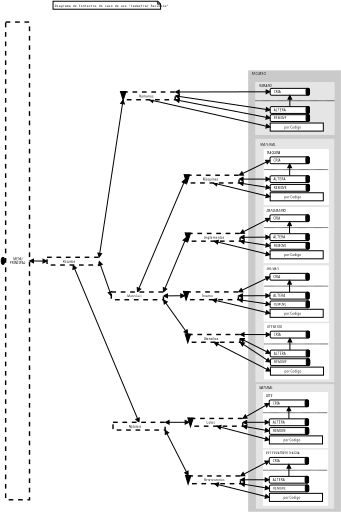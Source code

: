 <?xml version="1.0"?>
<diagram xmlns:dia="http://www.lysator.liu.se/~alla/dia/">
  <diagramdata>
    <attribute name="background">
      <color val="#ffffff"/>
    </attribute>
    <attribute name="paper">
      <composite type="paper">
        <attribute name="name">
          <string>#A4#</string>
        </attribute>
        <attribute name="tmargin">
          <real val="2"/>
        </attribute>
        <attribute name="bmargin">
          <real val="2"/>
        </attribute>
        <attribute name="lmargin">
          <real val="2"/>
        </attribute>
        <attribute name="rmargin">
          <real val="2"/>
        </attribute>
        <attribute name="is_portrait">
          <boolean val="true"/>
        </attribute>
        <attribute name="scaling">
          <real val="0.235"/>
        </attribute>
        <attribute name="fitto">
          <boolean val="true"/>
        </attribute>
        <attribute name="fitwidth">
          <int val="1"/>
        </attribute>
        <attribute name="fitheight">
          <int val="1"/>
        </attribute>
      </composite>
    </attribute>
    <attribute name="grid">
      <composite type="grid">
        <attribute name="width_x">
          <real val="1"/>
        </attribute>
        <attribute name="width_y">
          <real val="1"/>
        </attribute>
        <attribute name="visible_x">
          <int val="1"/>
        </attribute>
        <attribute name="visible_y">
          <int val="1"/>
        </attribute>
      </composite>
    </attribute>
    <attribute name="guides">
      <composite type="guides">
        <attribute name="hguides"/>
        <attribute name="vguides"/>
      </composite>
    </attribute>
  </diagramdata>
  <layer name="Background" visible="true">
    <object type="Standard - Box" version="0" id="O0">
      <attribute name="obj_pos">
        <point val="46.922,9.05"/>
      </attribute>
      <attribute name="obj_bb">
        <rectangle val="46.873,9;66.536,102.667"/>
      </attribute>
      <attribute name="elem_corner">
        <point val="46.922,9.05"/>
      </attribute>
      <attribute name="elem_width">
        <real val="19.563"/>
      </attribute>
      <attribute name="elem_height">
        <real val="93.567"/>
      </attribute>
      <attribute name="border_color">
        <color val="#cccccc"/>
      </attribute>
      <attribute name="inner_color">
        <color val="#cacaca"/>
      </attribute>
      <attribute name="show_background">
        <boolean val="true"/>
      </attribute>
    </object>
    <object type="Standard - Text" version="0" id="O1">
      <attribute name="obj_pos">
        <point val="47.529,9.957"/>
      </attribute>
      <attribute name="obj_bb">
        <rectangle val="47.529,9.317;51.728,10.117"/>
      </attribute>
      <attribute name="text">
        <composite type="text">
          <attribute name="string">
            <string>#RECURSO#</string>
          </attribute>
          <attribute name="font">
            <font name="Helvetica-Oblique"/>
          </attribute>
          <attribute name="height">
            <real val="0.8"/>
          </attribute>
          <attribute name="pos">
            <point val="47.529,9.957"/>
          </attribute>
          <attribute name="color">
            <color val="#000000"/>
          </attribute>
          <attribute name="alignment">
            <enum val="0"/>
          </attribute>
        </composite>
      </attribute>
    </object>
    <object type="Standard - Ellipse" version="0" id="O2">
      <attribute name="obj_pos">
        <point val="-5.651,48.671"/>
      </attribute>
      <attribute name="obj_bb">
        <rectangle val="-5.701,48.621;-4.868,50.239"/>
      </attribute>
      <attribute name="elem_corner">
        <point val="-5.651,48.671"/>
      </attribute>
      <attribute name="elem_width">
        <real val="0.732"/>
      </attribute>
      <attribute name="elem_height">
        <real val="1.518"/>
      </attribute>
      <attribute name="inner_color">
        <color val="#000000"/>
      </attribute>
    </object>
    <object type="UML - Note" version="0" id="O3">
      <attribute name="obj_pos">
        <point val="5.357,-5.74"/>
      </attribute>
      <attribute name="obj_bb">
        <rectangle val="5.307,-5.79;34.141,-3.99"/>
      </attribute>
      <attribute name="elem_corner">
        <point val="5.357,-5.74"/>
      </attribute>
      <attribute name="elem_width">
        <real val="28.734"/>
      </attribute>
      <attribute name="elem_height">
        <real val="1.7"/>
      </attribute>
      <attribute name="text">
        <composite type="text">
          <attribute name="string">
            <string>#Diagrama de Contextos do caso de uso &quot;Cadastrar Recursos&quot;#</string>
          </attribute>
          <attribute name="font">
            <font name="Courier"/>
          </attribute>
          <attribute name="height">
            <real val="0.8"/>
          </attribute>
          <attribute name="pos">
            <point val="5.707,-4.495"/>
          </attribute>
          <attribute name="color">
            <color val="#000000"/>
          </attribute>
          <attribute name="alignment">
            <enum val="0"/>
          </attribute>
        </composite>
      </attribute>
    </object>
    <object type="Standard - Box" version="0" id="O4">
      <attribute name="obj_pos">
        <point val="-4.714,-1.317"/>
      </attribute>
      <attribute name="obj_bb">
        <rectangle val="-4.864,-1.467;0.507,100.327"/>
      </attribute>
      <attribute name="elem_corner">
        <point val="-4.714,-1.317"/>
      </attribute>
      <attribute name="elem_width">
        <real val="5.071"/>
      </attribute>
      <attribute name="elem_height">
        <real val="101.494"/>
      </attribute>
      <attribute name="border_width">
        <real val="0.3"/>
      </attribute>
      <attribute name="show_background">
        <boolean val="true"/>
      </attribute>
      <attribute name="line_style">
        <enum val="1"/>
      </attribute>
    </object>
    <object type="Standard - Text" version="0" id="O5">
      <attribute name="obj_pos">
        <point val="-2.143,49.27"/>
      </attribute>
      <attribute name="obj_bb">
        <rectangle val="-4.352,48.63;0.066,50.23"/>
      </attribute>
      <attribute name="text">
        <composite type="text">
          <attribute name="string">
            <string>#MENU
PRINCIPAL#</string>
          </attribute>
          <attribute name="font">
            <font name="Helvetica"/>
          </attribute>
          <attribute name="height">
            <real val="0.8"/>
          </attribute>
          <attribute name="pos">
            <point val="-2.143,49.27"/>
          </attribute>
          <attribute name="color">
            <color val="#000000"/>
          </attribute>
          <attribute name="alignment">
            <enum val="1"/>
          </attribute>
        </composite>
      </attribute>
    </object>
    <object type="Standard - Line" version="0" id="O6">
      <attribute name="obj_pos">
        <point val="0.357,49.43"/>
      </attribute>
      <attribute name="obj_bb">
        <rectangle val="-0.493,48.58;4.928,50.332"/>
      </attribute>
      <attribute name="conn_endpoints">
        <point val="0.357,49.43"/>
        <point val="4.078,49.482"/>
      </attribute>
      <attribute name="numcp">
        <int val="1"/>
      </attribute>
      <attribute name="start_arrow">
        <enum val="3"/>
      </attribute>
      <attribute name="start_arrow_length">
        <real val="0.8"/>
      </attribute>
      <attribute name="start_arrow_width">
        <real val="0.8"/>
      </attribute>
      <attribute name="end_arrow">
        <enum val="3"/>
      </attribute>
      <attribute name="end_arrow_length">
        <real val="0.8"/>
      </attribute>
      <attribute name="end_arrow_width">
        <real val="0.8"/>
      </attribute>
      <connections>
        <connection handle="0" to="O4" connection="4"/>
        <connection handle="1" to="O32" connection="3"/>
      </connections>
    </object>
    <object type="Standard - Box" version="0" id="O7">
      <attribute name="obj_pos">
        <point val="48.461,23.601"/>
      </attribute>
      <attribute name="obj_bb">
        <rectangle val="48.411,23.551;65.061,75.138"/>
      </attribute>
      <attribute name="elem_corner">
        <point val="48.461,23.601"/>
      </attribute>
      <attribute name="elem_width">
        <real val="16.55"/>
      </attribute>
      <attribute name="elem_height">
        <real val="51.487"/>
      </attribute>
      <attribute name="border_color">
        <color val="#e5e5e5"/>
      </attribute>
      <attribute name="inner_color">
        <color val="#e5e5e5"/>
      </attribute>
      <attribute name="show_background">
        <boolean val="true"/>
      </attribute>
    </object>
    <object type="Standard - Text" version="0" id="O8">
      <attribute name="obj_pos">
        <point val="49.387,24.982"/>
      </attribute>
      <attribute name="obj_bb">
        <rectangle val="49.387,24.341;53.562,25.142"/>
      </attribute>
      <attribute name="text">
        <composite type="text">
          <attribute name="string">
            <string>#MATERIAL#</string>
          </attribute>
          <attribute name="font">
            <font name="Helvetica-Oblique"/>
          </attribute>
          <attribute name="height">
            <real val="0.8"/>
          </attribute>
          <attribute name="pos">
            <point val="49.387,24.982"/>
          </attribute>
          <attribute name="color">
            <color val="#000000"/>
          </attribute>
          <attribute name="alignment">
            <enum val="0"/>
          </attribute>
        </composite>
      </attribute>
    </object>
    <object type="Standard - PolyLine" version="0" id="O9">
      <attribute name="obj_pos">
        <point val="15.15,48.661"/>
      </attribute>
      <attribute name="obj_bb">
        <rectangle val="14.3,14.339;21.089,49.511"/>
      </attribute>
      <attribute name="poly_points">
        <point val="15.15,48.661"/>
        <point val="20.239,15.189"/>
      </attribute>
      <attribute name="start_arrow">
        <enum val="3"/>
      </attribute>
      <attribute name="start_arrow_length">
        <real val="0.8"/>
      </attribute>
      <attribute name="start_arrow_width">
        <real val="0.8"/>
      </attribute>
      <attribute name="end_arrow">
        <enum val="3"/>
      </attribute>
      <attribute name="end_arrow_length">
        <real val="0.8"/>
      </attribute>
      <attribute name="end_arrow_width">
        <real val="0.8"/>
      </attribute>
      <connections>
        <connection handle="0" to="O32" connection="2"/>
        <connection handle="1" to="O177" connection="5"/>
      </connections>
    </object>
    <object type="Standard - Line" version="0" id="O10">
      <attribute name="obj_pos">
        <point val="9.614,50.303"/>
      </attribute>
      <attribute name="obj_bb">
        <rectangle val="8.764,49.453;24.482,84.572"/>
      </attribute>
      <attribute name="conn_endpoints">
        <point val="9.614,50.303"/>
        <point val="23.632,83.722"/>
      </attribute>
      <attribute name="numcp">
        <int val="1"/>
      </attribute>
      <attribute name="start_arrow">
        <enum val="3"/>
      </attribute>
      <attribute name="start_arrow_length">
        <real val="0.8"/>
      </attribute>
      <attribute name="start_arrow_width">
        <real val="0.8"/>
      </attribute>
      <attribute name="end_arrow">
        <enum val="3"/>
      </attribute>
      <attribute name="end_arrow_length">
        <real val="0.8"/>
      </attribute>
      <attribute name="end_arrow_width">
        <real val="0.8"/>
      </attribute>
      <connections>
        <connection handle="0" to="O32" connection="6"/>
        <connection handle="1" to="O34" connection="1"/>
      </connections>
    </object>
    <object type="Standard - Line" version="0" id="O11">
      <attribute name="obj_pos">
        <point val="15.15,49.482"/>
      </attribute>
      <attribute name="obj_bb">
        <rectangle val="14.3,48.632;18.589,57.707"/>
      </attribute>
      <attribute name="conn_endpoints">
        <point val="15.15,49.482"/>
        <point val="17.739,56.857"/>
      </attribute>
      <attribute name="numcp">
        <int val="1"/>
      </attribute>
      <attribute name="start_arrow">
        <enum val="3"/>
      </attribute>
      <attribute name="start_arrow_length">
        <real val="0.8"/>
      </attribute>
      <attribute name="start_arrow_width">
        <real val="0.8"/>
      </attribute>
      <attribute name="end_arrow">
        <enum val="3"/>
      </attribute>
      <attribute name="end_arrow_length">
        <real val="0.8"/>
      </attribute>
      <attribute name="end_arrow_width">
        <real val="0.8"/>
      </attribute>
      <connections>
        <connection handle="0" to="O32" connection="4"/>
        <connection handle="1" to="O30" connection="3"/>
      </connections>
    </object>
    <group>
      <object type="Standard - Box" version="0" id="O12">
        <attribute name="obj_pos">
          <point val="34.025,43.592"/>
        </attribute>
        <attribute name="obj_bb">
          <rectangle val="33.875,43.442;45.246,45.385"/>
        </attribute>
        <attribute name="elem_corner">
          <point val="34.025,43.592"/>
        </attribute>
        <attribute name="elem_width">
          <real val="11.071"/>
        </attribute>
        <attribute name="elem_height">
          <real val="1.643"/>
        </attribute>
        <attribute name="border_width">
          <real val="0.3"/>
        </attribute>
        <attribute name="show_background">
          <boolean val="true"/>
        </attribute>
        <attribute name="line_style">
          <enum val="1"/>
        </attribute>
      </object>
      <object type="Standard - Text" version="0" id="O13">
        <attribute name="obj_pos">
          <point val="37.382,44.735"/>
        </attribute>
        <attribute name="obj_bb">
          <rectangle val="37.382,44.095;42.066,44.895"/>
        </attribute>
        <attribute name="text">
          <composite type="text">
            <attribute name="string">
              <string>#Implementos#</string>
            </attribute>
            <attribute name="font">
              <font name="Helvetica"/>
            </attribute>
            <attribute name="height">
              <real val="0.8"/>
            </attribute>
            <attribute name="pos">
              <point val="37.382,44.735"/>
            </attribute>
            <attribute name="color">
              <color val="#000000"/>
            </attribute>
            <attribute name="alignment">
              <enum val="0"/>
            </attribute>
          </composite>
        </attribute>
      </object>
      <object type="Standard - Polygon" version="0" id="O14">
        <attribute name="obj_pos">
          <point val="33.422,43.467"/>
        </attribute>
        <attribute name="obj_bb">
          <rectangle val="33.371,43.417;34.633,45.386"/>
        </attribute>
        <attribute name="poly_points">
          <point val="33.422,43.467"/>
          <point val="34.583,43.518"/>
          <point val="33.977,45.336"/>
        </attribute>
        <attribute name="inner_color">
          <color val="#000000"/>
        </attribute>
        <attribute name="show_background">
          <boolean val="true"/>
        </attribute>
      </object>
    </group>
    <group>
      <object type="Standard - Box" version="0" id="O15">
        <attribute name="obj_pos">
          <point val="33.667,56.021"/>
        </attribute>
        <attribute name="obj_bb">
          <rectangle val="33.517,55.871;44.889,57.814"/>
        </attribute>
        <attribute name="elem_corner">
          <point val="33.667,56.021"/>
        </attribute>
        <attribute name="elem_width">
          <real val="11.071"/>
        </attribute>
        <attribute name="elem_height">
          <real val="1.643"/>
        </attribute>
        <attribute name="border_width">
          <real val="0.3"/>
        </attribute>
        <attribute name="show_background">
          <boolean val="true"/>
        </attribute>
        <attribute name="line_style">
          <enum val="1"/>
        </attribute>
      </object>
      <object type="Standard - Text" version="0" id="O16">
        <attribute name="obj_pos">
          <point val="37.025,57.164"/>
        </attribute>
        <attribute name="obj_bb">
          <rectangle val="37.025,56.524;39.794,57.324"/>
        </attribute>
        <attribute name="text">
          <composite type="text">
            <attribute name="string">
              <string>#Insumo#</string>
            </attribute>
            <attribute name="font">
              <font name="Helvetica"/>
            </attribute>
            <attribute name="height">
              <real val="0.8"/>
            </attribute>
            <attribute name="pos">
              <point val="37.025,57.164"/>
            </attribute>
            <attribute name="color">
              <color val="#000000"/>
            </attribute>
            <attribute name="alignment">
              <enum val="0"/>
            </attribute>
          </composite>
        </attribute>
      </object>
      <object type="Standard - Polygon" version="0" id="O17">
        <attribute name="obj_pos">
          <point val="33.064,55.896"/>
        </attribute>
        <attribute name="obj_bb">
          <rectangle val="33.014,55.846;34.276,57.815"/>
        </attribute>
        <attribute name="poly_points">
          <point val="33.064,55.896"/>
          <point val="34.226,55.946"/>
          <point val="33.62,57.764"/>
        </attribute>
        <attribute name="inner_color">
          <color val="#000000"/>
        </attribute>
        <attribute name="show_background">
          <boolean val="true"/>
        </attribute>
      </object>
    </group>
    <group>
      <object type="Standard - Box" version="0" id="O18">
        <attribute name="obj_pos">
          <point val="34.596,82.902"/>
        </attribute>
        <attribute name="obj_bb">
          <rectangle val="34.446,82.752;45.817,84.695"/>
        </attribute>
        <attribute name="elem_corner">
          <point val="34.596,82.902"/>
        </attribute>
        <attribute name="elem_width">
          <real val="11.071"/>
        </attribute>
        <attribute name="elem_height">
          <real val="1.643"/>
        </attribute>
        <attribute name="border_width">
          <real val="0.3"/>
        </attribute>
        <attribute name="show_background">
          <boolean val="true"/>
        </attribute>
        <attribute name="line_style">
          <enum val="1"/>
        </attribute>
      </object>
      <object type="Standard - Text" version="0" id="O19">
        <attribute name="obj_pos">
          <point val="37.953,84.045"/>
        </attribute>
        <attribute name="obj_bb">
          <rectangle val="37.953,83.405;40.068,84.205"/>
        </attribute>
        <attribute name="text">
          <composite type="text">
            <attribute name="string">
              <string>#Lotes#</string>
            </attribute>
            <attribute name="font">
              <font name="Helvetica"/>
            </attribute>
            <attribute name="height">
              <real val="0.8"/>
            </attribute>
            <attribute name="pos">
              <point val="37.953,84.045"/>
            </attribute>
            <attribute name="color">
              <color val="#000000"/>
            </attribute>
            <attribute name="alignment">
              <enum val="0"/>
            </attribute>
          </composite>
        </attribute>
      </object>
      <object type="Standard - Polygon" version="0" id="O20">
        <attribute name="obj_pos">
          <point val="33.993,82.777"/>
        </attribute>
        <attribute name="obj_bb">
          <rectangle val="33.943,82.727;35.205,84.696"/>
        </attribute>
        <attribute name="poly_points">
          <point val="33.993,82.777"/>
          <point val="35.154,82.828"/>
          <point val="34.548,84.646"/>
        </attribute>
        <attribute name="inner_color">
          <color val="#000000"/>
        </attribute>
        <attribute name="show_background">
          <boolean val="true"/>
        </attribute>
      </object>
    </group>
    <group>
      <object type="Standard - Box" version="0" id="O21">
        <attribute name="obj_pos">
          <point val="34.096,95.117"/>
        </attribute>
        <attribute name="obj_bb">
          <rectangle val="33.946,94.967;45.317,96.909"/>
        </attribute>
        <attribute name="elem_corner">
          <point val="34.096,95.117"/>
        </attribute>
        <attribute name="elem_width">
          <real val="11.071"/>
        </attribute>
        <attribute name="elem_height">
          <real val="1.643"/>
        </attribute>
        <attribute name="border_width">
          <real val="0.3"/>
        </attribute>
        <attribute name="show_background">
          <boolean val="true"/>
        </attribute>
        <attribute name="line_style">
          <enum val="1"/>
        </attribute>
      </object>
      <object type="Standard - Text" version="0" id="O22">
        <attribute name="obj_pos">
          <point val="37.453,96.26"/>
        </attribute>
        <attribute name="obj_bb">
          <rectangle val="37.453,95.62;42.501,96.419"/>
        </attribute>
        <attribute name="text">
          <composite type="text">
            <attribute name="string">
              <string>#Reservatorios#</string>
            </attribute>
            <attribute name="font">
              <font name="Helvetica"/>
            </attribute>
            <attribute name="height">
              <real val="0.8"/>
            </attribute>
            <attribute name="pos">
              <point val="37.453,96.26"/>
            </attribute>
            <attribute name="color">
              <color val="#000000"/>
            </attribute>
            <attribute name="alignment">
              <enum val="0"/>
            </attribute>
          </composite>
        </attribute>
      </object>
      <object type="Standard - Polygon" version="0" id="O23">
        <attribute name="obj_pos">
          <point val="33.493,94.992"/>
        </attribute>
        <attribute name="obj_bb">
          <rectangle val="33.443,94.942;34.705,96.91"/>
        </attribute>
        <attribute name="poly_points">
          <point val="33.493,94.992"/>
          <point val="34.654,95.042"/>
          <point val="34.048,96.86"/>
        </attribute>
        <attribute name="inner_color">
          <color val="#000000"/>
        </attribute>
        <attribute name="show_background">
          <boolean val="true"/>
        </attribute>
      </object>
    </group>
    <object type="Standard - Line" version="0" id="O24">
      <attribute name="obj_pos">
        <point val="29.167,83.722"/>
      </attribute>
      <attribute name="obj_bb">
        <rectangle val="28.317,82.862;35.121,84.572"/>
      </attribute>
      <attribute name="conn_endpoints">
        <point val="29.167,83.722"/>
        <point val="34.271,83.712"/>
      </attribute>
      <attribute name="numcp">
        <int val="1"/>
      </attribute>
      <attribute name="start_arrow">
        <enum val="3"/>
      </attribute>
      <attribute name="start_arrow_length">
        <real val="0.8"/>
      </attribute>
      <attribute name="start_arrow_width">
        <real val="0.8"/>
      </attribute>
      <attribute name="end_arrow">
        <enum val="3"/>
      </attribute>
      <attribute name="end_arrow_length">
        <real val="0.8"/>
      </attribute>
      <attribute name="end_arrow_width">
        <real val="0.8"/>
      </attribute>
      <connections>
        <connection handle="0" to="O34" connection="2"/>
        <connection handle="1" to="O20" connection="5"/>
      </connections>
    </object>
    <object type="Standard - Line" version="0" id="O25">
      <attribute name="obj_pos">
        <point val="29.167,85.365"/>
      </attribute>
      <attribute name="obj_bb">
        <rectangle val="28.317,84.515;34.924,95.867"/>
      </attribute>
      <attribute name="conn_endpoints">
        <point val="29.167,85.365"/>
        <point val="34.074,95.017"/>
      </attribute>
      <attribute name="numcp">
        <int val="1"/>
      </attribute>
      <attribute name="start_arrow">
        <enum val="3"/>
      </attribute>
      <attribute name="start_arrow_length">
        <real val="0.8"/>
      </attribute>
      <attribute name="start_arrow_width">
        <real val="0.8"/>
      </attribute>
      <attribute name="end_arrow">
        <enum val="3"/>
      </attribute>
      <attribute name="end_arrow_length">
        <real val="0.8"/>
      </attribute>
      <attribute name="end_arrow_width">
        <real val="0.8"/>
      </attribute>
      <connections>
        <connection handle="0" to="O34" connection="7"/>
        <connection handle="1" to="O23" connection="1"/>
      </connections>
    </object>
    <object type="Standard - Line" version="0" id="O26">
      <attribute name="obj_pos">
        <point val="23.275,56.035"/>
      </attribute>
      <attribute name="obj_bb">
        <rectangle val="22.425,31.183;34.335,56.885"/>
      </attribute>
      <attribute name="conn_endpoints">
        <point val="23.275,56.035"/>
        <point val="33.485,32.033"/>
      </attribute>
      <attribute name="numcp">
        <int val="1"/>
      </attribute>
      <attribute name="start_arrow">
        <enum val="3"/>
      </attribute>
      <attribute name="start_arrow_length">
        <real val="0.8"/>
      </attribute>
      <attribute name="start_arrow_width">
        <real val="0.8"/>
      </attribute>
      <attribute name="end_arrow">
        <enum val="3"/>
      </attribute>
      <attribute name="end_arrow_length">
        <real val="0.8"/>
      </attribute>
      <attribute name="end_arrow_width">
        <real val="0.8"/>
      </attribute>
      <connections>
        <connection handle="0" to="O30" connection="1"/>
        <connection handle="1" to="O176" connection="5"/>
      </connections>
    </object>
    <object type="Standard - Line" version="0" id="O27">
      <attribute name="obj_pos">
        <point val="28.81,56.035"/>
      </attribute>
      <attribute name="obj_bb">
        <rectangle val="27.96,43.551;34.549,56.885"/>
      </attribute>
      <attribute name="conn_endpoints">
        <point val="28.81,56.035"/>
        <point val="33.699,44.401"/>
      </attribute>
      <attribute name="numcp">
        <int val="1"/>
      </attribute>
      <attribute name="start_arrow">
        <enum val="3"/>
      </attribute>
      <attribute name="start_arrow_length">
        <real val="0.8"/>
      </attribute>
      <attribute name="start_arrow_width">
        <real val="0.8"/>
      </attribute>
      <attribute name="end_arrow">
        <enum val="3"/>
      </attribute>
      <attribute name="end_arrow_length">
        <real val="0.8"/>
      </attribute>
      <attribute name="end_arrow_width">
        <real val="0.8"/>
      </attribute>
      <connections>
        <connection handle="0" to="O30" connection="2"/>
        <connection handle="1" to="O14" connection="5"/>
      </connections>
    </object>
    <object type="Standard - Line" version="0" id="O28">
      <attribute name="obj_pos">
        <point val="28.81,56.857"/>
      </attribute>
      <attribute name="obj_bb">
        <rectangle val="27.96,55.98;34.192,57.707"/>
      </attribute>
      <attribute name="conn_endpoints">
        <point val="28.81,56.857"/>
        <point val="33.342,56.83"/>
      </attribute>
      <attribute name="numcp">
        <int val="1"/>
      </attribute>
      <attribute name="start_arrow">
        <enum val="3"/>
      </attribute>
      <attribute name="start_arrow_length">
        <real val="0.8"/>
      </attribute>
      <attribute name="start_arrow_width">
        <real val="0.8"/>
      </attribute>
      <attribute name="end_arrow">
        <enum val="3"/>
      </attribute>
      <attribute name="end_arrow_length">
        <real val="0.8"/>
      </attribute>
      <attribute name="end_arrow_width">
        <real val="0.8"/>
      </attribute>
      <connections>
        <connection handle="0" to="O30" connection="4"/>
        <connection handle="1" to="O17" connection="5"/>
      </connections>
    </object>
    <object type="Standard - Line" version="0" id="O29">
      <attribute name="obj_pos">
        <point val="28.81,57.678"/>
      </attribute>
      <attribute name="obj_bb">
        <rectangle val="27.96,56.828;34.852,65.817"/>
      </attribute>
      <attribute name="conn_endpoints">
        <point val="28.81,57.678"/>
        <point val="34.002,64.966"/>
      </attribute>
      <attribute name="numcp">
        <int val="1"/>
      </attribute>
      <attribute name="start_arrow">
        <enum val="3"/>
      </attribute>
      <attribute name="start_arrow_length">
        <real val="0.8"/>
      </attribute>
      <attribute name="start_arrow_width">
        <real val="0.8"/>
      </attribute>
      <attribute name="end_arrow">
        <enum val="3"/>
      </attribute>
      <attribute name="end_arrow_length">
        <real val="0.8"/>
      </attribute>
      <attribute name="end_arrow_width">
        <real val="0.8"/>
      </attribute>
      <connections>
        <connection handle="0" to="O30" connection="7"/>
        <connection handle="1" to="O38" connection="1"/>
      </connections>
    </object>
    <group>
      <object type="Standard - Box" version="0" id="O30">
        <attribute name="obj_pos">
          <point val="17.739,56.035"/>
        </attribute>
        <attribute name="obj_bb">
          <rectangle val="17.589,55.885;28.96,57.828"/>
        </attribute>
        <attribute name="elem_corner">
          <point val="17.739,56.035"/>
        </attribute>
        <attribute name="elem_width">
          <real val="11.071"/>
        </attribute>
        <attribute name="elem_height">
          <real val="1.643"/>
        </attribute>
        <attribute name="border_width">
          <real val="0.3"/>
        </attribute>
        <attribute name="show_background">
          <boolean val="true"/>
        </attribute>
        <attribute name="line_style">
          <enum val="1"/>
        </attribute>
      </object>
      <object type="Standard - Text" version="0" id="O31">
        <attribute name="obj_pos">
          <point val="21.096,57.178"/>
        </attribute>
        <attribute name="obj_bb">
          <rectangle val="21.096,56.538;24.471,57.338"/>
        </attribute>
        <attribute name="text">
          <composite type="text">
            <attribute name="string">
              <string>#Materiais#</string>
            </attribute>
            <attribute name="font">
              <font name="Helvetica"/>
            </attribute>
            <attribute name="height">
              <real val="0.8"/>
            </attribute>
            <attribute name="pos">
              <point val="21.096,57.178"/>
            </attribute>
            <attribute name="color">
              <color val="#000000"/>
            </attribute>
            <attribute name="alignment">
              <enum val="0"/>
            </attribute>
          </composite>
        </attribute>
      </object>
    </group>
    <group>
      <object type="Standard - Box" version="0" id="O32">
        <attribute name="obj_pos">
          <point val="4.078,48.661"/>
        </attribute>
        <attribute name="obj_bb">
          <rectangle val="3.928,48.511;15.3,50.454"/>
        </attribute>
        <attribute name="elem_corner">
          <point val="4.078,48.661"/>
        </attribute>
        <attribute name="elem_width">
          <real val="11.071"/>
        </attribute>
        <attribute name="elem_height">
          <real val="1.643"/>
        </attribute>
        <attribute name="border_width">
          <real val="0.3"/>
        </attribute>
        <attribute name="show_background">
          <boolean val="true"/>
        </attribute>
        <attribute name="line_style">
          <enum val="1"/>
        </attribute>
      </object>
      <object type="Standard - Text" version="0" id="O33">
        <attribute name="obj_pos">
          <point val="7.435,49.804"/>
        </attribute>
        <attribute name="obj_bb">
          <rectangle val="7.435,49.164;10.956,49.964"/>
        </attribute>
        <attribute name="text">
          <composite type="text">
            <attribute name="string">
              <string>#Recursos#</string>
            </attribute>
            <attribute name="font">
              <font name="Helvetica"/>
            </attribute>
            <attribute name="height">
              <real val="0.8"/>
            </attribute>
            <attribute name="pos">
              <point val="7.435,49.804"/>
            </attribute>
            <attribute name="color">
              <color val="#000000"/>
            </attribute>
            <attribute name="alignment">
              <enum val="0"/>
            </attribute>
          </composite>
        </attribute>
      </object>
    </group>
    <group>
      <object type="Standard - Box" version="0" id="O34">
        <attribute name="obj_pos">
          <point val="18.096,83.722"/>
        </attribute>
        <attribute name="obj_bb">
          <rectangle val="17.946,83.572;29.317,85.515"/>
        </attribute>
        <attribute name="elem_corner">
          <point val="18.096,83.722"/>
        </attribute>
        <attribute name="elem_width">
          <real val="11.071"/>
        </attribute>
        <attribute name="elem_height">
          <real val="1.643"/>
        </attribute>
        <attribute name="border_width">
          <real val="0.3"/>
        </attribute>
        <attribute name="show_background">
          <boolean val="true"/>
        </attribute>
        <attribute name="line_style">
          <enum val="1"/>
        </attribute>
      </object>
      <object type="Standard - Text" version="0" id="O35">
        <attribute name="obj_pos">
          <point val="21.453,84.865"/>
        </attribute>
        <attribute name="obj_bb">
          <rectangle val="21.453,84.225;24.586,85.025"/>
        </attribute>
        <attribute name="text">
          <composite type="text">
            <attribute name="string">
              <string>#Naturais#</string>
            </attribute>
            <attribute name="font">
              <font name="Helvetica"/>
            </attribute>
            <attribute name="height">
              <real val="0.8"/>
            </attribute>
            <attribute name="pos">
              <point val="21.453,84.865"/>
            </attribute>
            <attribute name="color">
              <color val="#000000"/>
            </attribute>
            <attribute name="alignment">
              <enum val="0"/>
            </attribute>
          </composite>
        </attribute>
      </object>
    </group>
    <group>
      <object type="Standard - Box" version="0" id="O36">
        <attribute name="obj_pos">
          <point val="34.025,65.066"/>
        </attribute>
        <attribute name="obj_bb">
          <rectangle val="33.875,64.916;45.246,66.859"/>
        </attribute>
        <attribute name="elem_corner">
          <point val="34.025,65.066"/>
        </attribute>
        <attribute name="elem_width">
          <real val="11.071"/>
        </attribute>
        <attribute name="elem_height">
          <real val="1.643"/>
        </attribute>
        <attribute name="border_width">
          <real val="0.3"/>
        </attribute>
        <attribute name="show_background">
          <boolean val="true"/>
        </attribute>
        <attribute name="line_style">
          <enum val="1"/>
        </attribute>
      </object>
      <object type="Standard - Text" version="0" id="O37">
        <attribute name="obj_pos">
          <point val="37.382,66.209"/>
        </attribute>
        <attribute name="obj_bb">
          <rectangle val="37.382,65.569;40.975,66.369"/>
        </attribute>
        <attribute name="text">
          <composite type="text">
            <attribute name="string">
              <string>#Utensilios#</string>
            </attribute>
            <attribute name="font">
              <font name="Helvetica"/>
            </attribute>
            <attribute name="height">
              <real val="0.8"/>
            </attribute>
            <attribute name="pos">
              <point val="37.382,66.209"/>
            </attribute>
            <attribute name="color">
              <color val="#000000"/>
            </attribute>
            <attribute name="alignment">
              <enum val="0"/>
            </attribute>
          </composite>
        </attribute>
      </object>
      <object type="Standard - Polygon" version="0" id="O38">
        <attribute name="obj_pos">
          <point val="33.422,64.941"/>
        </attribute>
        <attribute name="obj_bb">
          <rectangle val="33.371,64.891;34.633,66.86"/>
        </attribute>
        <attribute name="poly_points">
          <point val="33.422,64.941"/>
          <point val="34.583,64.992"/>
          <point val="33.977,66.81"/>
        </attribute>
        <attribute name="inner_color">
          <color val="#000000"/>
        </attribute>
        <attribute name="show_background">
          <boolean val="true"/>
        </attribute>
      </object>
    </group>
    <group>
      <object type="Standard - Box" version="0" id="O39">
        <attribute name="obj_pos">
          <point val="50.225,25.746"/>
        </attribute>
        <attribute name="obj_bb">
          <rectangle val="50.175,25.696;63.902,37.508"/>
        </attribute>
        <attribute name="elem_corner">
          <point val="50.225,25.746"/>
        </attribute>
        <attribute name="elem_width">
          <real val="13.627"/>
        </attribute>
        <attribute name="elem_height">
          <real val="11.713"/>
        </attribute>
        <attribute name="border_color">
          <color val="#ffffff"/>
        </attribute>
        <attribute name="show_background">
          <boolean val="true"/>
        </attribute>
      </object>
      <object type="Standard - Text" version="0" id="O40">
        <attribute name="obj_pos">
          <point val="50.725,26.696"/>
        </attribute>
        <attribute name="obj_bb">
          <rectangle val="50.725,26.056;54.658,26.856"/>
        </attribute>
        <attribute name="text">
          <composite type="text">
            <attribute name="string">
              <string>#MAQUINA#</string>
            </attribute>
            <attribute name="font">
              <font name="Helvetica-Oblique"/>
            </attribute>
            <attribute name="height">
              <real val="0.8"/>
            </attribute>
            <attribute name="pos">
              <point val="50.725,26.696"/>
            </attribute>
            <attribute name="color">
              <color val="#000000"/>
            </attribute>
            <attribute name="alignment">
              <enum val="0"/>
            </attribute>
          </composite>
        </attribute>
      </object>
      <group>
        <object type="Standard - Box" version="0" id="O41">
          <attribute name="obj_pos">
            <point val="51.45,27.32"/>
          </attribute>
          <attribute name="obj_bb">
            <rectangle val="51.4,27.27;59.859,28.82"/>
          </attribute>
          <attribute name="elem_corner">
            <point val="51.45,27.32"/>
          </attribute>
          <attribute name="elem_width">
            <real val="8.36"/>
          </attribute>
          <attribute name="elem_height">
            <real val="1.45"/>
          </attribute>
          <attribute name="show_background">
            <boolean val="true"/>
          </attribute>
          <attribute name="corner_radius">
            <real val="0.3"/>
          </attribute>
        </object>
        <object type="Standard - Box" version="0" id="O42">
          <attribute name="obj_pos">
            <point val="59.081,27.306"/>
          </attribute>
          <attribute name="obj_bb">
            <rectangle val="59.031,27.256;59.831,28.788"/>
          </attribute>
          <attribute name="elem_corner">
            <point val="59.081,27.306"/>
          </attribute>
          <attribute name="elem_width">
            <real val="0.7"/>
          </attribute>
          <attribute name="elem_height">
            <real val="1.432"/>
          </attribute>
          <attribute name="inner_color">
            <color val="#000000"/>
          </attribute>
          <attribute name="show_background">
            <boolean val="true"/>
          </attribute>
          <attribute name="corner_radius">
            <real val="0.3"/>
          </attribute>
        </object>
        <object type="Standard - Text" version="0" id="O43">
          <attribute name="obj_pos">
            <point val="52.19,28.296"/>
          </attribute>
          <attribute name="obj_bb">
            <rectangle val="52.19,27.656;54.304,28.456"/>
          </attribute>
          <attribute name="text">
            <composite type="text">
              <attribute name="string">
                <string>#CRIA#</string>
              </attribute>
              <attribute name="font">
                <font name="Helvetica"/>
              </attribute>
              <attribute name="height">
                <real val="0.8"/>
              </attribute>
              <attribute name="pos">
                <point val="52.19,28.296"/>
              </attribute>
              <attribute name="color">
                <color val="#000000"/>
              </attribute>
              <attribute name="alignment">
                <enum val="0"/>
              </attribute>
            </composite>
          </attribute>
        </object>
      </group>
      <object type="Standard - Line" version="0" id="O44">
        <attribute name="obj_pos">
          <point val="55.629,28.77"/>
        </attribute>
        <attribute name="obj_bb">
          <rectangle val="54.779,27.92;56.479,32.185"/>
        </attribute>
        <attribute name="conn_endpoints">
          <point val="55.629,28.77"/>
          <point val="55.629,31.335"/>
        </attribute>
        <attribute name="numcp">
          <int val="1"/>
        </attribute>
        <attribute name="start_arrow">
          <enum val="3"/>
        </attribute>
        <attribute name="start_arrow_length">
          <real val="0.8"/>
        </attribute>
        <attribute name="start_arrow_width">
          <real val="0.8"/>
        </attribute>
      </object>
      <object type="Standard - Line" version="0" id="O45">
        <attribute name="obj_pos">
          <point val="50.225,30.031"/>
        </attribute>
        <attribute name="obj_bb">
          <rectangle val="50.175,29.981;63.902,30.081"/>
        </attribute>
        <attribute name="conn_endpoints">
          <point val="50.225,30.031"/>
          <point val="63.852,30.031"/>
        </attribute>
        <attribute name="numcp">
          <int val="1"/>
        </attribute>
        <attribute name="line_style">
          <enum val="4"/>
        </attribute>
      </object>
      <group>
        <object type="Standard - Box" version="0" id="O46">
          <attribute name="obj_pos">
            <point val="51.488,33.18"/>
          </attribute>
          <attribute name="obj_bb">
            <rectangle val="51.438,33.13;59.898,34.68"/>
          </attribute>
          <attribute name="elem_corner">
            <point val="51.488,33.18"/>
          </attribute>
          <attribute name="elem_width">
            <real val="8.36"/>
          </attribute>
          <attribute name="elem_height">
            <real val="1.45"/>
          </attribute>
          <attribute name="show_background">
            <boolean val="true"/>
          </attribute>
          <attribute name="corner_radius">
            <real val="0.3"/>
          </attribute>
        </object>
        <object type="Standard - Box" version="0" id="O47">
          <attribute name="obj_pos">
            <point val="59.119,33.166"/>
          </attribute>
          <attribute name="obj_bb">
            <rectangle val="59.069,33.116;59.869,34.648"/>
          </attribute>
          <attribute name="elem_corner">
            <point val="59.119,33.166"/>
          </attribute>
          <attribute name="elem_width">
            <real val="0.7"/>
          </attribute>
          <attribute name="elem_height">
            <real val="1.432"/>
          </attribute>
          <attribute name="inner_color">
            <color val="#000000"/>
          </attribute>
          <attribute name="show_background">
            <boolean val="true"/>
          </attribute>
          <attribute name="corner_radius">
            <real val="0.3"/>
          </attribute>
        </object>
        <object type="Standard - Text" version="0" id="O48">
          <attribute name="obj_pos">
            <point val="52.228,34.156"/>
          </attribute>
          <attribute name="obj_bb">
            <rectangle val="52.228,33.516;55.87,34.316"/>
          </attribute>
          <attribute name="text">
            <composite type="text">
              <attribute name="string">
                <string>#REMOVE#</string>
              </attribute>
              <attribute name="font">
                <font name="Helvetica"/>
              </attribute>
              <attribute name="height">
                <real val="0.8"/>
              </attribute>
              <attribute name="pos">
                <point val="52.228,34.156"/>
              </attribute>
              <attribute name="color">
                <color val="#000000"/>
              </attribute>
              <attribute name="alignment">
                <enum val="0"/>
              </attribute>
            </composite>
          </attribute>
        </object>
      </group>
      <group>
        <object type="Standard - Box" version="0" id="O49">
          <attribute name="obj_pos">
            <point val="51.488,34.951"/>
          </attribute>
          <attribute name="obj_bb">
            <rectangle val="51.438,34.901;62.824,36.716"/>
          </attribute>
          <attribute name="elem_corner">
            <point val="51.488,34.951"/>
          </attribute>
          <attribute name="elem_width">
            <real val="11.286"/>
          </attribute>
          <attribute name="elem_height">
            <real val="1.714"/>
          </attribute>
          <attribute name="show_background">
            <boolean val="true"/>
          </attribute>
        </object>
        <object type="Standard - Text" version="0" id="O50">
          <attribute name="obj_pos">
            <point val="54.488,36.094"/>
          </attribute>
          <attribute name="obj_bb">
            <rectangle val="54.488,35.454;58.542,36.254"/>
          </attribute>
          <attribute name="text">
            <composite type="text">
              <attribute name="string">
                <string>#por Codigo#</string>
              </attribute>
              <attribute name="font">
                <font name="Helvetica"/>
              </attribute>
              <attribute name="height">
                <real val="0.8"/>
              </attribute>
              <attribute name="pos">
                <point val="54.488,36.094"/>
              </attribute>
              <attribute name="color">
                <color val="#000000"/>
              </attribute>
              <attribute name="alignment">
                <enum val="0"/>
              </attribute>
            </composite>
          </attribute>
        </object>
      </group>
      <group>
        <object type="Standard - Box" version="0" id="O51">
          <attribute name="obj_pos">
            <point val="51.45,31.335"/>
          </attribute>
          <attribute name="obj_bb">
            <rectangle val="51.4,31.285;59.859,32.835"/>
          </attribute>
          <attribute name="elem_corner">
            <point val="51.45,31.335"/>
          </attribute>
          <attribute name="elem_width">
            <real val="8.36"/>
          </attribute>
          <attribute name="elem_height">
            <real val="1.45"/>
          </attribute>
          <attribute name="show_background">
            <boolean val="true"/>
          </attribute>
          <attribute name="corner_radius">
            <real val="0.3"/>
          </attribute>
        </object>
        <object type="Standard - Box" version="0" id="O52">
          <attribute name="obj_pos">
            <point val="59.081,31.32"/>
          </attribute>
          <attribute name="obj_bb">
            <rectangle val="59.031,31.27;59.831,32.802"/>
          </attribute>
          <attribute name="elem_corner">
            <point val="59.081,31.32"/>
          </attribute>
          <attribute name="elem_width">
            <real val="0.7"/>
          </attribute>
          <attribute name="elem_height">
            <real val="1.432"/>
          </attribute>
          <attribute name="inner_color">
            <color val="#000000"/>
          </attribute>
          <attribute name="show_background">
            <boolean val="true"/>
          </attribute>
          <attribute name="corner_radius">
            <real val="0.3"/>
          </attribute>
        </object>
        <object type="Standard - Text" version="0" id="O53">
          <attribute name="obj_pos">
            <point val="52.19,32.31"/>
          </attribute>
          <attribute name="obj_bb">
            <rectangle val="52.19,31.67;55.492,32.47"/>
          </attribute>
          <attribute name="text">
            <composite type="text">
              <attribute name="string">
                <string>#ALTERA#</string>
              </attribute>
              <attribute name="font">
                <font name="Helvetica"/>
              </attribute>
              <attribute name="height">
                <real val="0.8"/>
              </attribute>
              <attribute name="pos">
                <point val="52.19,32.31"/>
              </attribute>
              <attribute name="color">
                <color val="#000000"/>
              </attribute>
              <attribute name="alignment">
                <enum val="0"/>
              </attribute>
            </composite>
          </attribute>
        </object>
      </group>
    </group>
    <object type="Standard - Line" version="0" id="O54">
      <attribute name="obj_pos">
        <point val="44.882,31.224"/>
      </attribute>
      <attribute name="obj_bb">
        <rectangle val="44.032,27.195;52.3,32.074"/>
      </attribute>
      <attribute name="conn_endpoints">
        <point val="44.882,31.224"/>
        <point val="51.45,28.045"/>
      </attribute>
      <attribute name="numcp">
        <int val="1"/>
      </attribute>
      <attribute name="start_arrow">
        <enum val="3"/>
      </attribute>
      <attribute name="start_arrow_length">
        <real val="0.8"/>
      </attribute>
      <attribute name="start_arrow_width">
        <real val="0.8"/>
      </attribute>
      <attribute name="end_arrow">
        <enum val="3"/>
      </attribute>
      <attribute name="end_arrow_length">
        <real val="0.8"/>
      </attribute>
      <attribute name="end_arrow_width">
        <real val="0.8"/>
      </attribute>
      <connections>
        <connection handle="0" to="O174" connection="2"/>
        <connection handle="1" to="O41" connection="3"/>
      </connections>
    </object>
    <object type="Standard - Line" version="0" id="O55">
      <attribute name="obj_pos">
        <point val="44.882,32.045"/>
      </attribute>
      <attribute name="obj_bb">
        <rectangle val="44.032,31.195;52.3,32.91"/>
      </attribute>
      <attribute name="conn_endpoints">
        <point val="44.882,32.045"/>
        <point val="51.45,32.06"/>
      </attribute>
      <attribute name="numcp">
        <int val="1"/>
      </attribute>
      <attribute name="start_arrow">
        <enum val="3"/>
      </attribute>
      <attribute name="start_arrow_length">
        <real val="0.8"/>
      </attribute>
      <attribute name="start_arrow_width">
        <real val="0.8"/>
      </attribute>
      <attribute name="end_arrow">
        <enum val="3"/>
      </attribute>
      <attribute name="end_arrow_length">
        <real val="0.8"/>
      </attribute>
      <attribute name="end_arrow_width">
        <real val="0.8"/>
      </attribute>
      <connections>
        <connection handle="0" to="O174" connection="4"/>
        <connection handle="1" to="O51" connection="3"/>
      </connections>
    </object>
    <object type="Standard - Line" version="0" id="O56">
      <attribute name="obj_pos">
        <point val="44.882,32.867"/>
      </attribute>
      <attribute name="obj_bb">
        <rectangle val="44.032,32.017;52.338,34.755"/>
      </attribute>
      <attribute name="conn_endpoints">
        <point val="44.882,32.867"/>
        <point val="51.488,33.905"/>
      </attribute>
      <attribute name="numcp">
        <int val="1"/>
      </attribute>
      <attribute name="start_arrow">
        <enum val="3"/>
      </attribute>
      <attribute name="start_arrow_length">
        <real val="0.8"/>
      </attribute>
      <attribute name="start_arrow_width">
        <real val="0.8"/>
      </attribute>
      <attribute name="end_arrow">
        <enum val="3"/>
      </attribute>
      <attribute name="end_arrow_length">
        <real val="0.8"/>
      </attribute>
      <attribute name="end_arrow_width">
        <real val="0.8"/>
      </attribute>
      <connections>
        <connection handle="0" to="O174" connection="7"/>
        <connection handle="1" to="O46" connection="3"/>
      </connections>
    </object>
    <object type="Standard - Line" version="0" id="O57">
      <attribute name="obj_pos">
        <point val="39.346,32.867"/>
      </attribute>
      <attribute name="obj_bb">
        <rectangle val="38.496,32.017;52.338,36.658"/>
      </attribute>
      <attribute name="conn_endpoints">
        <point val="39.346,32.867"/>
        <point val="51.488,35.808"/>
      </attribute>
      <attribute name="numcp">
        <int val="1"/>
      </attribute>
      <attribute name="start_arrow">
        <enum val="3"/>
      </attribute>
      <attribute name="start_arrow_length">
        <real val="0.8"/>
      </attribute>
      <attribute name="start_arrow_width">
        <real val="0.8"/>
      </attribute>
      <attribute name="end_arrow">
        <enum val="3"/>
      </attribute>
      <attribute name="end_arrow_length">
        <real val="0.8"/>
      </attribute>
      <attribute name="end_arrow_width">
        <real val="0.8"/>
      </attribute>
      <connections>
        <connection handle="0" to="O174" connection="6"/>
        <connection handle="1" to="O49" connection="3"/>
      </connections>
    </object>
    <group>
      <object type="Standard - Box" version="0" id="O58">
        <attribute name="obj_pos">
          <point val="50.202,38.064"/>
        </attribute>
        <attribute name="obj_bb">
          <rectangle val="50.152,38.014;63.879,49.826"/>
        </attribute>
        <attribute name="elem_corner">
          <point val="50.202,38.064"/>
        </attribute>
        <attribute name="elem_width">
          <real val="13.627"/>
        </attribute>
        <attribute name="elem_height">
          <real val="11.713"/>
        </attribute>
        <attribute name="border_color">
          <color val="#ffffff"/>
        </attribute>
        <attribute name="show_background">
          <boolean val="true"/>
        </attribute>
      </object>
      <object type="Standard - Text" version="0" id="O59">
        <attribute name="obj_pos">
          <point val="50.702,39.014"/>
        </attribute>
        <attribute name="obj_bb">
          <rectangle val="50.702,38.374;56.138,39.174"/>
        </attribute>
        <attribute name="text">
          <composite type="text">
            <attribute name="string">
              <string>#IMPLEMENTO#</string>
            </attribute>
            <attribute name="font">
              <font name="Helvetica-Oblique"/>
            </attribute>
            <attribute name="height">
              <real val="0.8"/>
            </attribute>
            <attribute name="pos">
              <point val="50.702,39.014"/>
            </attribute>
            <attribute name="color">
              <color val="#000000"/>
            </attribute>
            <attribute name="alignment">
              <enum val="0"/>
            </attribute>
          </composite>
        </attribute>
      </object>
      <group>
        <object type="Standard - Box" version="0" id="O60">
          <attribute name="obj_pos">
            <point val="51.426,39.638"/>
          </attribute>
          <attribute name="obj_bb">
            <rectangle val="51.377,39.588;59.836,41.138"/>
          </attribute>
          <attribute name="elem_corner">
            <point val="51.426,39.638"/>
          </attribute>
          <attribute name="elem_width">
            <real val="8.36"/>
          </attribute>
          <attribute name="elem_height">
            <real val="1.45"/>
          </attribute>
          <attribute name="show_background">
            <boolean val="true"/>
          </attribute>
          <attribute name="corner_radius">
            <real val="0.3"/>
          </attribute>
        </object>
        <object type="Standard - Box" version="0" id="O61">
          <attribute name="obj_pos">
            <point val="59.058,39.624"/>
          </attribute>
          <attribute name="obj_bb">
            <rectangle val="59.008,39.574;59.808,41.105"/>
          </attribute>
          <attribute name="elem_corner">
            <point val="59.058,39.624"/>
          </attribute>
          <attribute name="elem_width">
            <real val="0.7"/>
          </attribute>
          <attribute name="elem_height">
            <real val="1.432"/>
          </attribute>
          <attribute name="inner_color">
            <color val="#000000"/>
          </attribute>
          <attribute name="show_background">
            <boolean val="true"/>
          </attribute>
          <attribute name="corner_radius">
            <real val="0.3"/>
          </attribute>
        </object>
        <object type="Standard - Text" version="0" id="O62">
          <attribute name="obj_pos">
            <point val="52.166,40.614"/>
          </attribute>
          <attribute name="obj_bb">
            <rectangle val="52.166,39.974;54.282,40.774"/>
          </attribute>
          <attribute name="text">
            <composite type="text">
              <attribute name="string">
                <string>#CRIA#</string>
              </attribute>
              <attribute name="font">
                <font name="Helvetica"/>
              </attribute>
              <attribute name="height">
                <real val="0.8"/>
              </attribute>
              <attribute name="pos">
                <point val="52.166,40.614"/>
              </attribute>
              <attribute name="color">
                <color val="#000000"/>
              </attribute>
              <attribute name="alignment">
                <enum val="0"/>
              </attribute>
            </composite>
          </attribute>
        </object>
      </group>
      <object type="Standard - Line" version="0" id="O63">
        <attribute name="obj_pos">
          <point val="55.606,41.088"/>
        </attribute>
        <attribute name="obj_bb">
          <rectangle val="54.756,40.238;56.456,44.503"/>
        </attribute>
        <attribute name="conn_endpoints">
          <point val="55.606,41.088"/>
          <point val="55.606,43.653"/>
        </attribute>
        <attribute name="numcp">
          <int val="1"/>
        </attribute>
        <attribute name="start_arrow">
          <enum val="3"/>
        </attribute>
        <attribute name="start_arrow_length">
          <real val="0.8"/>
        </attribute>
        <attribute name="start_arrow_width">
          <real val="0.8"/>
        </attribute>
      </object>
      <object type="Standard - Line" version="0" id="O64">
        <attribute name="obj_pos">
          <point val="50.202,42.349"/>
        </attribute>
        <attribute name="obj_bb">
          <rectangle val="50.152,42.299;63.879,42.399"/>
        </attribute>
        <attribute name="conn_endpoints">
          <point val="50.202,42.349"/>
          <point val="63.829,42.349"/>
        </attribute>
        <attribute name="numcp">
          <int val="1"/>
        </attribute>
        <attribute name="line_style">
          <enum val="4"/>
        </attribute>
      </object>
      <group>
        <object type="Standard - Box" version="0" id="O65">
          <attribute name="obj_pos">
            <point val="51.465,45.498"/>
          </attribute>
          <attribute name="obj_bb">
            <rectangle val="51.415,45.448;59.875,46.998"/>
          </attribute>
          <attribute name="elem_corner">
            <point val="51.465,45.498"/>
          </attribute>
          <attribute name="elem_width">
            <real val="8.36"/>
          </attribute>
          <attribute name="elem_height">
            <real val="1.45"/>
          </attribute>
          <attribute name="show_background">
            <boolean val="true"/>
          </attribute>
          <attribute name="corner_radius">
            <real val="0.3"/>
          </attribute>
        </object>
        <object type="Standard - Box" version="0" id="O66">
          <attribute name="obj_pos">
            <point val="59.096,45.483"/>
          </attribute>
          <attribute name="obj_bb">
            <rectangle val="59.046,45.434;59.846,46.965"/>
          </attribute>
          <attribute name="elem_corner">
            <point val="59.096,45.483"/>
          </attribute>
          <attribute name="elem_width">
            <real val="0.7"/>
          </attribute>
          <attribute name="elem_height">
            <real val="1.432"/>
          </attribute>
          <attribute name="inner_color">
            <color val="#000000"/>
          </attribute>
          <attribute name="show_background">
            <boolean val="true"/>
          </attribute>
          <attribute name="corner_radius">
            <real val="0.3"/>
          </attribute>
        </object>
        <object type="Standard - Text" version="0" id="O67">
          <attribute name="obj_pos">
            <point val="52.205,46.474"/>
          </attribute>
          <attribute name="obj_bb">
            <rectangle val="52.205,45.834;55.847,46.633"/>
          </attribute>
          <attribute name="text">
            <composite type="text">
              <attribute name="string">
                <string>#REMOVE#</string>
              </attribute>
              <attribute name="font">
                <font name="Helvetica"/>
              </attribute>
              <attribute name="height">
                <real val="0.8"/>
              </attribute>
              <attribute name="pos">
                <point val="52.205,46.474"/>
              </attribute>
              <attribute name="color">
                <color val="#000000"/>
              </attribute>
              <attribute name="alignment">
                <enum val="0"/>
              </attribute>
            </composite>
          </attribute>
        </object>
      </group>
      <group>
        <object type="Standard - Box" version="0" id="O68">
          <attribute name="obj_pos">
            <point val="51.465,47.269"/>
          </attribute>
          <attribute name="obj_bb">
            <rectangle val="51.415,47.219;62.801,49.034"/>
          </attribute>
          <attribute name="elem_corner">
            <point val="51.465,47.269"/>
          </attribute>
          <attribute name="elem_width">
            <real val="11.286"/>
          </attribute>
          <attribute name="elem_height">
            <real val="1.714"/>
          </attribute>
          <attribute name="show_background">
            <boolean val="true"/>
          </attribute>
        </object>
        <object type="Standard - Text" version="0" id="O69">
          <attribute name="obj_pos">
            <point val="54.465,48.412"/>
          </attribute>
          <attribute name="obj_bb">
            <rectangle val="54.465,47.772;58.519,48.572"/>
          </attribute>
          <attribute name="text">
            <composite type="text">
              <attribute name="string">
                <string>#por Codigo#</string>
              </attribute>
              <attribute name="font">
                <font name="Helvetica"/>
              </attribute>
              <attribute name="height">
                <real val="0.8"/>
              </attribute>
              <attribute name="pos">
                <point val="54.465,48.412"/>
              </attribute>
              <attribute name="color">
                <color val="#000000"/>
              </attribute>
              <attribute name="alignment">
                <enum val="0"/>
              </attribute>
            </composite>
          </attribute>
        </object>
      </group>
      <group>
        <object type="Standard - Box" version="0" id="O70">
          <attribute name="obj_pos">
            <point val="51.426,43.653"/>
          </attribute>
          <attribute name="obj_bb">
            <rectangle val="51.377,43.603;59.836,45.153"/>
          </attribute>
          <attribute name="elem_corner">
            <point val="51.426,43.653"/>
          </attribute>
          <attribute name="elem_width">
            <real val="8.36"/>
          </attribute>
          <attribute name="elem_height">
            <real val="1.45"/>
          </attribute>
          <attribute name="show_background">
            <boolean val="true"/>
          </attribute>
          <attribute name="corner_radius">
            <real val="0.3"/>
          </attribute>
        </object>
        <object type="Standard - Box" version="0" id="O71">
          <attribute name="obj_pos">
            <point val="59.058,43.638"/>
          </attribute>
          <attribute name="obj_bb">
            <rectangle val="59.008,43.588;59.808,45.12"/>
          </attribute>
          <attribute name="elem_corner">
            <point val="59.058,43.638"/>
          </attribute>
          <attribute name="elem_width">
            <real val="0.7"/>
          </attribute>
          <attribute name="elem_height">
            <real val="1.432"/>
          </attribute>
          <attribute name="inner_color">
            <color val="#000000"/>
          </attribute>
          <attribute name="show_background">
            <boolean val="true"/>
          </attribute>
          <attribute name="corner_radius">
            <real val="0.3"/>
          </attribute>
        </object>
        <object type="Standard - Text" version="0" id="O72">
          <attribute name="obj_pos">
            <point val="52.166,44.628"/>
          </attribute>
          <attribute name="obj_bb">
            <rectangle val="52.166,43.988;55.469,44.788"/>
          </attribute>
          <attribute name="text">
            <composite type="text">
              <attribute name="string">
                <string>#ALTERA#</string>
              </attribute>
              <attribute name="font">
                <font name="Helvetica"/>
              </attribute>
              <attribute name="height">
                <real val="0.8"/>
              </attribute>
              <attribute name="pos">
                <point val="52.166,44.628"/>
              </attribute>
              <attribute name="color">
                <color val="#000000"/>
              </attribute>
              <attribute name="alignment">
                <enum val="0"/>
              </attribute>
            </composite>
          </attribute>
        </object>
      </group>
    </group>
    <object type="Standard - Line" version="0" id="O73">
      <attribute name="obj_pos">
        <point val="45.096,43.592"/>
      </attribute>
      <attribute name="obj_bb">
        <rectangle val="44.246,39.513;52.276,44.442"/>
      </attribute>
      <attribute name="conn_endpoints">
        <point val="45.096,43.592"/>
        <point val="51.426,40.363"/>
      </attribute>
      <attribute name="numcp">
        <int val="1"/>
      </attribute>
      <attribute name="start_arrow">
        <enum val="3"/>
      </attribute>
      <attribute name="start_arrow_length">
        <real val="0.8"/>
      </attribute>
      <attribute name="start_arrow_width">
        <real val="0.8"/>
      </attribute>
      <attribute name="end_arrow">
        <enum val="3"/>
      </attribute>
      <attribute name="end_arrow_length">
        <real val="0.8"/>
      </attribute>
      <attribute name="end_arrow_width">
        <real val="0.8"/>
      </attribute>
      <connections>
        <connection handle="0" to="O12" connection="2"/>
        <connection handle="1" to="O60" connection="3"/>
      </connections>
    </object>
    <object type="Standard - Line" version="0" id="O74">
      <attribute name="obj_pos">
        <point val="45.096,44.414"/>
      </attribute>
      <attribute name="obj_bb">
        <rectangle val="44.246,43.528;52.276,45.264"/>
      </attribute>
      <attribute name="conn_endpoints">
        <point val="45.096,44.414"/>
        <point val="51.426,44.378"/>
      </attribute>
      <attribute name="numcp">
        <int val="1"/>
      </attribute>
      <attribute name="start_arrow">
        <enum val="3"/>
      </attribute>
      <attribute name="start_arrow_length">
        <real val="0.8"/>
      </attribute>
      <attribute name="start_arrow_width">
        <real val="0.8"/>
      </attribute>
      <attribute name="end_arrow">
        <enum val="3"/>
      </attribute>
      <attribute name="end_arrow_length">
        <real val="0.8"/>
      </attribute>
      <attribute name="end_arrow_width">
        <real val="0.8"/>
      </attribute>
      <connections>
        <connection handle="0" to="O12" connection="4"/>
        <connection handle="1" to="O70" connection="3"/>
      </connections>
    </object>
    <object type="Standard - Line" version="0" id="O75">
      <attribute name="obj_pos">
        <point val="39.56,45.235"/>
      </attribute>
      <attribute name="obj_bb">
        <rectangle val="38.71,44.385;52.315,48.976"/>
      </attribute>
      <attribute name="conn_endpoints">
        <point val="39.56,45.235"/>
        <point val="51.465,48.126"/>
      </attribute>
      <attribute name="numcp">
        <int val="1"/>
      </attribute>
      <attribute name="start_arrow">
        <enum val="3"/>
      </attribute>
      <attribute name="start_arrow_length">
        <real val="0.8"/>
      </attribute>
      <attribute name="start_arrow_width">
        <real val="0.8"/>
      </attribute>
      <attribute name="end_arrow">
        <enum val="3"/>
      </attribute>
      <attribute name="end_arrow_length">
        <real val="0.8"/>
      </attribute>
      <attribute name="end_arrow_width">
        <real val="0.8"/>
      </attribute>
      <connections>
        <connection handle="0" to="O12" connection="6"/>
        <connection handle="1" to="O68" connection="3"/>
      </connections>
    </object>
    <object type="Standard - Line" version="0" id="O76">
      <attribute name="obj_pos">
        <point val="45.096,45.235"/>
      </attribute>
      <attribute name="obj_bb">
        <rectangle val="44.246,44.385;52.315,47.073"/>
      </attribute>
      <attribute name="conn_endpoints">
        <point val="45.096,45.235"/>
        <point val="51.465,46.223"/>
      </attribute>
      <attribute name="numcp">
        <int val="1"/>
      </attribute>
      <attribute name="start_arrow">
        <enum val="3"/>
      </attribute>
      <attribute name="start_arrow_length">
        <real val="0.8"/>
      </attribute>
      <attribute name="start_arrow_width">
        <real val="0.8"/>
      </attribute>
      <attribute name="end_arrow">
        <enum val="3"/>
      </attribute>
      <attribute name="end_arrow_length">
        <real val="0.8"/>
      </attribute>
      <attribute name="end_arrow_width">
        <real val="0.8"/>
      </attribute>
      <connections>
        <connection handle="0" to="O12" connection="7"/>
        <connection handle="1" to="O65" connection="3"/>
      </connections>
    </object>
    <group>
      <object type="Standard - Box" version="0" id="O77">
        <attribute name="obj_pos">
          <point val="50.202,50.502"/>
        </attribute>
        <attribute name="obj_bb">
          <rectangle val="50.152,50.452;63.879,62.264"/>
        </attribute>
        <attribute name="elem_corner">
          <point val="50.202,50.502"/>
        </attribute>
        <attribute name="elem_width">
          <real val="13.627"/>
        </attribute>
        <attribute name="elem_height">
          <real val="11.713"/>
        </attribute>
        <attribute name="border_color">
          <color val="#ffffff"/>
        </attribute>
        <attribute name="show_background">
          <boolean val="true"/>
        </attribute>
      </object>
      <object type="Standard - Text" version="0" id="O78">
        <attribute name="obj_pos">
          <point val="50.702,51.452"/>
        </attribute>
        <attribute name="obj_bb">
          <rectangle val="50.702,50.812;54.078,51.612"/>
        </attribute>
        <attribute name="text">
          <composite type="text">
            <attribute name="string">
              <string>#INSUMO#</string>
            </attribute>
            <attribute name="font">
              <font name="Helvetica-Oblique"/>
            </attribute>
            <attribute name="height">
              <real val="0.8"/>
            </attribute>
            <attribute name="pos">
              <point val="50.702,51.452"/>
            </attribute>
            <attribute name="color">
              <color val="#000000"/>
            </attribute>
            <attribute name="alignment">
              <enum val="0"/>
            </attribute>
          </composite>
        </attribute>
      </object>
      <group>
        <object type="Standard - Box" version="0" id="O79">
          <attribute name="obj_pos">
            <point val="51.426,52.076"/>
          </attribute>
          <attribute name="obj_bb">
            <rectangle val="51.377,52.026;59.836,53.576"/>
          </attribute>
          <attribute name="elem_corner">
            <point val="51.426,52.076"/>
          </attribute>
          <attribute name="elem_width">
            <real val="8.36"/>
          </attribute>
          <attribute name="elem_height">
            <real val="1.45"/>
          </attribute>
          <attribute name="show_background">
            <boolean val="true"/>
          </attribute>
          <attribute name="corner_radius">
            <real val="0.3"/>
          </attribute>
        </object>
        <object type="Standard - Box" version="0" id="O80">
          <attribute name="obj_pos">
            <point val="59.058,52.062"/>
          </attribute>
          <attribute name="obj_bb">
            <rectangle val="59.008,52.012;59.808,53.544"/>
          </attribute>
          <attribute name="elem_corner">
            <point val="59.058,52.062"/>
          </attribute>
          <attribute name="elem_width">
            <real val="0.7"/>
          </attribute>
          <attribute name="elem_height">
            <real val="1.432"/>
          </attribute>
          <attribute name="inner_color">
            <color val="#000000"/>
          </attribute>
          <attribute name="show_background">
            <boolean val="true"/>
          </attribute>
          <attribute name="corner_radius">
            <real val="0.3"/>
          </attribute>
        </object>
        <object type="Standard - Text" version="0" id="O81">
          <attribute name="obj_pos">
            <point val="52.166,53.052"/>
          </attribute>
          <attribute name="obj_bb">
            <rectangle val="52.166,52.412;54.282,53.212"/>
          </attribute>
          <attribute name="text">
            <composite type="text">
              <attribute name="string">
                <string>#CRIA#</string>
              </attribute>
              <attribute name="font">
                <font name="Helvetica"/>
              </attribute>
              <attribute name="height">
                <real val="0.8"/>
              </attribute>
              <attribute name="pos">
                <point val="52.166,53.052"/>
              </attribute>
              <attribute name="color">
                <color val="#000000"/>
              </attribute>
              <attribute name="alignment">
                <enum val="0"/>
              </attribute>
            </composite>
          </attribute>
        </object>
      </group>
      <object type="Standard - Line" version="0" id="O82">
        <attribute name="obj_pos">
          <point val="55.606,53.526"/>
        </attribute>
        <attribute name="obj_bb">
          <rectangle val="54.756,52.676;56.456,56.941"/>
        </attribute>
        <attribute name="conn_endpoints">
          <point val="55.606,53.526"/>
          <point val="55.606,56.091"/>
        </attribute>
        <attribute name="numcp">
          <int val="1"/>
        </attribute>
        <attribute name="start_arrow">
          <enum val="3"/>
        </attribute>
        <attribute name="start_arrow_length">
          <real val="0.8"/>
        </attribute>
        <attribute name="start_arrow_width">
          <real val="0.8"/>
        </attribute>
      </object>
      <object type="Standard - Line" version="0" id="O83">
        <attribute name="obj_pos">
          <point val="50.202,54.787"/>
        </attribute>
        <attribute name="obj_bb">
          <rectangle val="50.152,54.737;63.879,54.837"/>
        </attribute>
        <attribute name="conn_endpoints">
          <point val="50.202,54.787"/>
          <point val="63.829,54.787"/>
        </attribute>
        <attribute name="numcp">
          <int val="1"/>
        </attribute>
        <attribute name="line_style">
          <enum val="4"/>
        </attribute>
      </object>
      <group>
        <object type="Standard - Box" version="0" id="O84">
          <attribute name="obj_pos">
            <point val="51.465,57.936"/>
          </attribute>
          <attribute name="obj_bb">
            <rectangle val="51.415,57.886;59.875,59.436"/>
          </attribute>
          <attribute name="elem_corner">
            <point val="51.465,57.936"/>
          </attribute>
          <attribute name="elem_width">
            <real val="8.36"/>
          </attribute>
          <attribute name="elem_height">
            <real val="1.45"/>
          </attribute>
          <attribute name="show_background">
            <boolean val="true"/>
          </attribute>
          <attribute name="corner_radius">
            <real val="0.3"/>
          </attribute>
        </object>
        <object type="Standard - Box" version="0" id="O85">
          <attribute name="obj_pos">
            <point val="59.096,57.922"/>
          </attribute>
          <attribute name="obj_bb">
            <rectangle val="59.046,57.872;59.846,59.404"/>
          </attribute>
          <attribute name="elem_corner">
            <point val="59.096,57.922"/>
          </attribute>
          <attribute name="elem_width">
            <real val="0.7"/>
          </attribute>
          <attribute name="elem_height">
            <real val="1.432"/>
          </attribute>
          <attribute name="inner_color">
            <color val="#000000"/>
          </attribute>
          <attribute name="show_background">
            <boolean val="true"/>
          </attribute>
          <attribute name="corner_radius">
            <real val="0.3"/>
          </attribute>
        </object>
        <object type="Standard - Text" version="0" id="O86">
          <attribute name="obj_pos">
            <point val="52.205,58.912"/>
          </attribute>
          <attribute name="obj_bb">
            <rectangle val="52.205,58.272;55.847,59.072"/>
          </attribute>
          <attribute name="text">
            <composite type="text">
              <attribute name="string">
                <string>#REMOVE#</string>
              </attribute>
              <attribute name="font">
                <font name="Helvetica"/>
              </attribute>
              <attribute name="height">
                <real val="0.8"/>
              </attribute>
              <attribute name="pos">
                <point val="52.205,58.912"/>
              </attribute>
              <attribute name="color">
                <color val="#000000"/>
              </attribute>
              <attribute name="alignment">
                <enum val="0"/>
              </attribute>
            </composite>
          </attribute>
        </object>
      </group>
      <group>
        <object type="Standard - Box" version="0" id="O87">
          <attribute name="obj_pos">
            <point val="51.465,59.707"/>
          </attribute>
          <attribute name="obj_bb">
            <rectangle val="51.415,59.657;62.801,61.472"/>
          </attribute>
          <attribute name="elem_corner">
            <point val="51.465,59.707"/>
          </attribute>
          <attribute name="elem_width">
            <real val="11.286"/>
          </attribute>
          <attribute name="elem_height">
            <real val="1.714"/>
          </attribute>
          <attribute name="show_background">
            <boolean val="true"/>
          </attribute>
        </object>
        <object type="Standard - Text" version="0" id="O88">
          <attribute name="obj_pos">
            <point val="54.465,60.85"/>
          </attribute>
          <attribute name="obj_bb">
            <rectangle val="54.465,60.21;58.519,61.01"/>
          </attribute>
          <attribute name="text">
            <composite type="text">
              <attribute name="string">
                <string>#por Codigo#</string>
              </attribute>
              <attribute name="font">
                <font name="Helvetica"/>
              </attribute>
              <attribute name="height">
                <real val="0.8"/>
              </attribute>
              <attribute name="pos">
                <point val="54.465,60.85"/>
              </attribute>
              <attribute name="color">
                <color val="#000000"/>
              </attribute>
              <attribute name="alignment">
                <enum val="0"/>
              </attribute>
            </composite>
          </attribute>
        </object>
      </group>
      <group>
        <object type="Standard - Box" version="0" id="O89">
          <attribute name="obj_pos">
            <point val="51.426,56.091"/>
          </attribute>
          <attribute name="obj_bb">
            <rectangle val="51.377,56.041;59.836,57.591"/>
          </attribute>
          <attribute name="elem_corner">
            <point val="51.426,56.091"/>
          </attribute>
          <attribute name="elem_width">
            <real val="8.36"/>
          </attribute>
          <attribute name="elem_height">
            <real val="1.45"/>
          </attribute>
          <attribute name="show_background">
            <boolean val="true"/>
          </attribute>
          <attribute name="corner_radius">
            <real val="0.3"/>
          </attribute>
        </object>
        <object type="Standard - Box" version="0" id="O90">
          <attribute name="obj_pos">
            <point val="59.058,56.076"/>
          </attribute>
          <attribute name="obj_bb">
            <rectangle val="59.008,56.026;59.808,57.558"/>
          </attribute>
          <attribute name="elem_corner">
            <point val="59.058,56.076"/>
          </attribute>
          <attribute name="elem_width">
            <real val="0.7"/>
          </attribute>
          <attribute name="elem_height">
            <real val="1.432"/>
          </attribute>
          <attribute name="inner_color">
            <color val="#000000"/>
          </attribute>
          <attribute name="show_background">
            <boolean val="true"/>
          </attribute>
          <attribute name="corner_radius">
            <real val="0.3"/>
          </attribute>
        </object>
        <object type="Standard - Text" version="0" id="O91">
          <attribute name="obj_pos">
            <point val="52.166,57.066"/>
          </attribute>
          <attribute name="obj_bb">
            <rectangle val="52.166,56.426;55.469,57.226"/>
          </attribute>
          <attribute name="text">
            <composite type="text">
              <attribute name="string">
                <string>#ALTERA#</string>
              </attribute>
              <attribute name="font">
                <font name="Helvetica"/>
              </attribute>
              <attribute name="height">
                <real val="0.8"/>
              </attribute>
              <attribute name="pos">
                <point val="52.166,57.066"/>
              </attribute>
              <attribute name="color">
                <color val="#000000"/>
              </attribute>
              <attribute name="alignment">
                <enum val="0"/>
              </attribute>
            </composite>
          </attribute>
        </object>
      </group>
    </group>
    <object type="Standard - Line" version="0" id="O92">
      <attribute name="obj_pos">
        <point val="44.739,56.021"/>
      </attribute>
      <attribute name="obj_bb">
        <rectangle val="43.889,51.951;52.276,56.871"/>
      </attribute>
      <attribute name="conn_endpoints">
        <point val="44.739,56.021"/>
        <point val="51.426,52.801"/>
      </attribute>
      <attribute name="numcp">
        <int val="1"/>
      </attribute>
      <attribute name="start_arrow">
        <enum val="3"/>
      </attribute>
      <attribute name="start_arrow_length">
        <real val="0.8"/>
      </attribute>
      <attribute name="start_arrow_width">
        <real val="0.8"/>
      </attribute>
      <attribute name="end_arrow">
        <enum val="3"/>
      </attribute>
      <attribute name="end_arrow_length">
        <real val="0.8"/>
      </attribute>
      <attribute name="end_arrow_width">
        <real val="0.8"/>
      </attribute>
      <connections>
        <connection handle="0" to="O15" connection="2"/>
        <connection handle="1" to="O79" connection="3"/>
      </connections>
    </object>
    <object type="Standard - Line" version="0" id="O93">
      <attribute name="obj_pos">
        <point val="44.739,57.664"/>
      </attribute>
      <attribute name="obj_bb">
        <rectangle val="43.889,56.814;52.315,59.511"/>
      </attribute>
      <attribute name="conn_endpoints">
        <point val="44.739,57.664"/>
        <point val="51.465,58.661"/>
      </attribute>
      <attribute name="numcp">
        <int val="1"/>
      </attribute>
      <attribute name="start_arrow">
        <enum val="3"/>
      </attribute>
      <attribute name="start_arrow_length">
        <real val="0.8"/>
      </attribute>
      <attribute name="start_arrow_width">
        <real val="0.8"/>
      </attribute>
      <attribute name="end_arrow">
        <enum val="3"/>
      </attribute>
      <attribute name="end_arrow_length">
        <real val="0.8"/>
      </attribute>
      <attribute name="end_arrow_width">
        <real val="0.8"/>
      </attribute>
      <connections>
        <connection handle="0" to="O15" connection="7"/>
        <connection handle="1" to="O84" connection="3"/>
      </connections>
    </object>
    <object type="Standard - Line" version="0" id="O94">
      <attribute name="obj_pos">
        <point val="44.739,56.842"/>
      </attribute>
      <attribute name="obj_bb">
        <rectangle val="43.889,55.966;52.276,57.692"/>
      </attribute>
      <attribute name="conn_endpoints">
        <point val="44.739,56.842"/>
        <point val="51.426,56.816"/>
      </attribute>
      <attribute name="numcp">
        <int val="1"/>
      </attribute>
      <attribute name="start_arrow">
        <enum val="3"/>
      </attribute>
      <attribute name="start_arrow_length">
        <real val="0.8"/>
      </attribute>
      <attribute name="start_arrow_width">
        <real val="0.8"/>
      </attribute>
      <attribute name="end_arrow">
        <enum val="3"/>
      </attribute>
      <attribute name="end_arrow_length">
        <real val="0.8"/>
      </attribute>
      <attribute name="end_arrow_width">
        <real val="0.8"/>
      </attribute>
      <connections>
        <connection handle="0" to="O15" connection="4"/>
        <connection handle="1" to="O89" connection="3"/>
      </connections>
    </object>
    <object type="Standard - Line" version="0" id="O95">
      <attribute name="obj_pos">
        <point val="39.203,57.664"/>
      </attribute>
      <attribute name="obj_bb">
        <rectangle val="38.353,56.814;52.315,61.414"/>
      </attribute>
      <attribute name="conn_endpoints">
        <point val="39.203,57.664"/>
        <point val="51.465,60.565"/>
      </attribute>
      <attribute name="numcp">
        <int val="1"/>
      </attribute>
      <attribute name="start_arrow">
        <enum val="3"/>
      </attribute>
      <attribute name="start_arrow_length">
        <real val="0.8"/>
      </attribute>
      <attribute name="start_arrow_width">
        <real val="0.8"/>
      </attribute>
      <attribute name="end_arrow">
        <enum val="3"/>
      </attribute>
      <attribute name="end_arrow_length">
        <real val="0.8"/>
      </attribute>
      <attribute name="end_arrow_width">
        <real val="0.8"/>
      </attribute>
      <connections>
        <connection handle="0" to="O15" connection="6"/>
        <connection handle="1" to="O87" connection="3"/>
      </connections>
    </object>
    <group>
      <object type="Standard - Box" version="0" id="O96">
        <attribute name="obj_pos">
          <point val="50.274,62.787"/>
        </attribute>
        <attribute name="obj_bb">
          <rectangle val="50.224,62.737;63.951,74.55"/>
        </attribute>
        <attribute name="elem_corner">
          <point val="50.274,62.787"/>
        </attribute>
        <attribute name="elem_width">
          <real val="13.627"/>
        </attribute>
        <attribute name="elem_height">
          <real val="11.713"/>
        </attribute>
        <attribute name="border_color">
          <color val="#ffffff"/>
        </attribute>
        <attribute name="show_background">
          <boolean val="true"/>
        </attribute>
      </object>
      <object type="Standard - Text" version="0" id="O97">
        <attribute name="obj_pos">
          <point val="50.774,63.737"/>
        </attribute>
        <attribute name="obj_bb">
          <rectangle val="50.774,63.097;55.167,63.897"/>
        </attribute>
        <attribute name="text">
          <composite type="text">
            <attribute name="string">
              <string>#UTENSILIO#</string>
            </attribute>
            <attribute name="font">
              <font name="Helvetica-Oblique"/>
            </attribute>
            <attribute name="height">
              <real val="0.8"/>
            </attribute>
            <attribute name="pos">
              <point val="50.774,63.737"/>
            </attribute>
            <attribute name="color">
              <color val="#000000"/>
            </attribute>
            <attribute name="alignment">
              <enum val="0"/>
            </attribute>
          </composite>
        </attribute>
      </object>
      <group>
        <object type="Standard - Box" version="0" id="O98">
          <attribute name="obj_pos">
            <point val="51.498,64.362"/>
          </attribute>
          <attribute name="obj_bb">
            <rectangle val="51.448,64.312;59.908,65.862"/>
          </attribute>
          <attribute name="elem_corner">
            <point val="51.498,64.362"/>
          </attribute>
          <attribute name="elem_width">
            <real val="8.36"/>
          </attribute>
          <attribute name="elem_height">
            <real val="1.45"/>
          </attribute>
          <attribute name="show_background">
            <boolean val="true"/>
          </attribute>
          <attribute name="corner_radius">
            <real val="0.3"/>
          </attribute>
        </object>
        <object type="Standard - Box" version="0" id="O99">
          <attribute name="obj_pos">
            <point val="59.129,64.347"/>
          </attribute>
          <attribute name="obj_bb">
            <rectangle val="59.079,64.297;59.879,65.829"/>
          </attribute>
          <attribute name="elem_corner">
            <point val="59.129,64.347"/>
          </attribute>
          <attribute name="elem_width">
            <real val="0.7"/>
          </attribute>
          <attribute name="elem_height">
            <real val="1.432"/>
          </attribute>
          <attribute name="inner_color">
            <color val="#000000"/>
          </attribute>
          <attribute name="show_background">
            <boolean val="true"/>
          </attribute>
          <attribute name="corner_radius">
            <real val="0.3"/>
          </attribute>
        </object>
        <object type="Standard - Text" version="0" id="O100">
          <attribute name="obj_pos">
            <point val="52.238,65.337"/>
          </attribute>
          <attribute name="obj_bb">
            <rectangle val="52.238,64.697;54.353,65.497"/>
          </attribute>
          <attribute name="text">
            <composite type="text">
              <attribute name="string">
                <string>#CRIA#</string>
              </attribute>
              <attribute name="font">
                <font name="Helvetica"/>
              </attribute>
              <attribute name="height">
                <real val="0.8"/>
              </attribute>
              <attribute name="pos">
                <point val="52.238,65.337"/>
              </attribute>
              <attribute name="color">
                <color val="#000000"/>
              </attribute>
              <attribute name="alignment">
                <enum val="0"/>
              </attribute>
            </composite>
          </attribute>
        </object>
      </group>
      <object type="Standard - Line" version="0" id="O101">
        <attribute name="obj_pos">
          <point val="55.678,65.812"/>
        </attribute>
        <attribute name="obj_bb">
          <rectangle val="54.828,64.962;56.528,69.226"/>
        </attribute>
        <attribute name="conn_endpoints">
          <point val="55.678,65.812"/>
          <point val="55.678,68.376"/>
        </attribute>
        <attribute name="numcp">
          <int val="1"/>
        </attribute>
        <attribute name="start_arrow">
          <enum val="3"/>
        </attribute>
        <attribute name="start_arrow_length">
          <real val="0.8"/>
        </attribute>
        <attribute name="start_arrow_width">
          <real val="0.8"/>
        </attribute>
      </object>
      <object type="Standard - Line" version="0" id="O102">
        <attribute name="obj_pos">
          <point val="50.274,67.072"/>
        </attribute>
        <attribute name="obj_bb">
          <rectangle val="50.224,67.022;63.951,67.122"/>
        </attribute>
        <attribute name="conn_endpoints">
          <point val="50.274,67.072"/>
          <point val="63.901,67.072"/>
        </attribute>
        <attribute name="numcp">
          <int val="1"/>
        </attribute>
        <attribute name="line_style">
          <enum val="4"/>
        </attribute>
      </object>
      <group>
        <object type="Standard - Box" version="0" id="O103">
          <attribute name="obj_pos">
            <point val="51.536,70.222"/>
          </attribute>
          <attribute name="obj_bb">
            <rectangle val="51.486,70.172;59.946,71.722"/>
          </attribute>
          <attribute name="elem_corner">
            <point val="51.536,70.222"/>
          </attribute>
          <attribute name="elem_width">
            <real val="8.36"/>
          </attribute>
          <attribute name="elem_height">
            <real val="1.45"/>
          </attribute>
          <attribute name="show_background">
            <boolean val="true"/>
          </attribute>
          <attribute name="corner_radius">
            <real val="0.3"/>
          </attribute>
        </object>
        <object type="Standard - Box" version="0" id="O104">
          <attribute name="obj_pos">
            <point val="59.167,70.207"/>
          </attribute>
          <attribute name="obj_bb">
            <rectangle val="59.117,70.157;59.917,71.689"/>
          </attribute>
          <attribute name="elem_corner">
            <point val="59.167,70.207"/>
          </attribute>
          <attribute name="elem_width">
            <real val="0.7"/>
          </attribute>
          <attribute name="elem_height">
            <real val="1.432"/>
          </attribute>
          <attribute name="inner_color">
            <color val="#000000"/>
          </attribute>
          <attribute name="show_background">
            <boolean val="true"/>
          </attribute>
          <attribute name="corner_radius">
            <real val="0.3"/>
          </attribute>
        </object>
        <object type="Standard - Text" version="0" id="O105">
          <attribute name="obj_pos">
            <point val="52.276,71.197"/>
          </attribute>
          <attribute name="obj_bb">
            <rectangle val="52.276,70.557;55.918,71.357"/>
          </attribute>
          <attribute name="text">
            <composite type="text">
              <attribute name="string">
                <string>#REMOVE#</string>
              </attribute>
              <attribute name="font">
                <font name="Helvetica"/>
              </attribute>
              <attribute name="height">
                <real val="0.8"/>
              </attribute>
              <attribute name="pos">
                <point val="52.276,71.197"/>
              </attribute>
              <attribute name="color">
                <color val="#000000"/>
              </attribute>
              <attribute name="alignment">
                <enum val="0"/>
              </attribute>
            </composite>
          </attribute>
        </object>
      </group>
      <group>
        <object type="Standard - Box" version="0" id="O106">
          <attribute name="obj_pos">
            <point val="51.536,71.993"/>
          </attribute>
          <attribute name="obj_bb">
            <rectangle val="51.486,71.943;62.872,73.757"/>
          </attribute>
          <attribute name="elem_corner">
            <point val="51.536,71.993"/>
          </attribute>
          <attribute name="elem_width">
            <real val="11.286"/>
          </attribute>
          <attribute name="elem_height">
            <real val="1.714"/>
          </attribute>
          <attribute name="show_background">
            <boolean val="true"/>
          </attribute>
        </object>
        <object type="Standard - Text" version="0" id="O107">
          <attribute name="obj_pos">
            <point val="54.536,73.136"/>
          </attribute>
          <attribute name="obj_bb">
            <rectangle val="54.536,72.496;58.59,73.296"/>
          </attribute>
          <attribute name="text">
            <composite type="text">
              <attribute name="string">
                <string>#por Codigo#</string>
              </attribute>
              <attribute name="font">
                <font name="Helvetica"/>
              </attribute>
              <attribute name="height">
                <real val="0.8"/>
              </attribute>
              <attribute name="pos">
                <point val="54.536,73.136"/>
              </attribute>
              <attribute name="color">
                <color val="#000000"/>
              </attribute>
              <attribute name="alignment">
                <enum val="0"/>
              </attribute>
            </composite>
          </attribute>
        </object>
      </group>
      <group>
        <object type="Standard - Box" version="0" id="O108">
          <attribute name="obj_pos">
            <point val="51.498,68.376"/>
          </attribute>
          <attribute name="obj_bb">
            <rectangle val="51.448,68.326;59.908,69.876"/>
          </attribute>
          <attribute name="elem_corner">
            <point val="51.498,68.376"/>
          </attribute>
          <attribute name="elem_width">
            <real val="8.36"/>
          </attribute>
          <attribute name="elem_height">
            <real val="1.45"/>
          </attribute>
          <attribute name="show_background">
            <boolean val="true"/>
          </attribute>
          <attribute name="corner_radius">
            <real val="0.3"/>
          </attribute>
        </object>
        <object type="Standard - Box" version="0" id="O109">
          <attribute name="obj_pos">
            <point val="59.129,68.362"/>
          </attribute>
          <attribute name="obj_bb">
            <rectangle val="59.079,68.312;59.879,69.844"/>
          </attribute>
          <attribute name="elem_corner">
            <point val="59.129,68.362"/>
          </attribute>
          <attribute name="elem_width">
            <real val="0.7"/>
          </attribute>
          <attribute name="elem_height">
            <real val="1.432"/>
          </attribute>
          <attribute name="inner_color">
            <color val="#000000"/>
          </attribute>
          <attribute name="show_background">
            <boolean val="true"/>
          </attribute>
          <attribute name="corner_radius">
            <real val="0.3"/>
          </attribute>
        </object>
        <object type="Standard - Text" version="0" id="O110">
          <attribute name="obj_pos">
            <point val="52.238,69.352"/>
          </attribute>
          <attribute name="obj_bb">
            <rectangle val="52.238,68.712;55.541,69.512"/>
          </attribute>
          <attribute name="text">
            <composite type="text">
              <attribute name="string">
                <string>#ALTERA#</string>
              </attribute>
              <attribute name="font">
                <font name="Helvetica"/>
              </attribute>
              <attribute name="height">
                <real val="0.8"/>
              </attribute>
              <attribute name="pos">
                <point val="52.238,69.352"/>
              </attribute>
              <attribute name="color">
                <color val="#000000"/>
              </attribute>
              <attribute name="alignment">
                <enum val="0"/>
              </attribute>
            </composite>
          </attribute>
        </object>
      </group>
    </group>
    <object type="Standard - Line" version="0" id="O111">
      <attribute name="obj_pos">
        <point val="45.096,65.066"/>
      </attribute>
      <attribute name="obj_bb">
        <rectangle val="44.246,64.216;52.348,65.937"/>
      </attribute>
      <attribute name="conn_endpoints">
        <point val="45.096,65.066"/>
        <point val="51.498,65.087"/>
      </attribute>
      <attribute name="numcp">
        <int val="1"/>
      </attribute>
      <attribute name="start_arrow">
        <enum val="3"/>
      </attribute>
      <attribute name="start_arrow_length">
        <real val="0.8"/>
      </attribute>
      <attribute name="start_arrow_width">
        <real val="0.8"/>
      </attribute>
      <attribute name="end_arrow">
        <enum val="3"/>
      </attribute>
      <attribute name="end_arrow_length">
        <real val="0.8"/>
      </attribute>
      <attribute name="end_arrow_width">
        <real val="0.8"/>
      </attribute>
      <connections>
        <connection handle="0" to="O36" connection="2"/>
        <connection handle="1" to="O98" connection="3"/>
      </connections>
    </object>
    <object type="Standard - Line" version="0" id="O112">
      <attribute name="obj_pos">
        <point val="45.096,66.709"/>
      </attribute>
      <attribute name="obj_bb">
        <rectangle val="44.246,65.859;52.386,71.797"/>
      </attribute>
      <attribute name="conn_endpoints">
        <point val="45.096,66.709"/>
        <point val="51.536,70.947"/>
      </attribute>
      <attribute name="numcp">
        <int val="1"/>
      </attribute>
      <attribute name="start_arrow">
        <enum val="3"/>
      </attribute>
      <attribute name="start_arrow_length">
        <real val="0.8"/>
      </attribute>
      <attribute name="start_arrow_width">
        <real val="0.8"/>
      </attribute>
      <attribute name="end_arrow">
        <enum val="3"/>
      </attribute>
      <attribute name="end_arrow_length">
        <real val="0.8"/>
      </attribute>
      <attribute name="end_arrow_width">
        <real val="0.8"/>
      </attribute>
      <connections>
        <connection handle="0" to="O36" connection="7"/>
        <connection handle="1" to="O103" connection="3"/>
      </connections>
    </object>
    <object type="Standard - Line" version="0" id="O113">
      <attribute name="obj_pos">
        <point val="39.56,66.709"/>
      </attribute>
      <attribute name="obj_bb">
        <rectangle val="38.71,65.859;52.386,73.7"/>
      </attribute>
      <attribute name="conn_endpoints">
        <point val="39.56,66.709"/>
        <point val="51.536,72.85"/>
      </attribute>
      <attribute name="numcp">
        <int val="1"/>
      </attribute>
      <attribute name="start_arrow">
        <enum val="3"/>
      </attribute>
      <attribute name="start_arrow_length">
        <real val="0.8"/>
      </attribute>
      <attribute name="start_arrow_width">
        <real val="0.8"/>
      </attribute>
      <attribute name="end_arrow">
        <enum val="3"/>
      </attribute>
      <attribute name="end_arrow_length">
        <real val="0.8"/>
      </attribute>
      <attribute name="end_arrow_width">
        <real val="0.8"/>
      </attribute>
      <connections>
        <connection handle="0" to="O36" connection="6"/>
        <connection handle="1" to="O106" connection="3"/>
      </connections>
    </object>
    <object type="Standard - Line" version="0" id="O114">
      <attribute name="obj_pos">
        <point val="45.096,65.888"/>
      </attribute>
      <attribute name="obj_bb">
        <rectangle val="44.246,65.038;52.348,69.951"/>
      </attribute>
      <attribute name="conn_endpoints">
        <point val="45.096,65.888"/>
        <point val="51.498,69.101"/>
      </attribute>
      <attribute name="numcp">
        <int val="1"/>
      </attribute>
      <attribute name="start_arrow">
        <enum val="3"/>
      </attribute>
      <attribute name="start_arrow_length">
        <real val="0.8"/>
      </attribute>
      <attribute name="start_arrow_width">
        <real val="0.8"/>
      </attribute>
      <attribute name="end_arrow">
        <enum val="3"/>
      </attribute>
      <attribute name="end_arrow_length">
        <real val="0.8"/>
      </attribute>
      <attribute name="end_arrow_width">
        <real val="0.8"/>
      </attribute>
      <connections>
        <connection handle="0" to="O36" connection="4"/>
        <connection handle="1" to="O108" connection="3"/>
      </connections>
    </object>
    <group>
      <object type="Standard - Box" version="0" id="O115">
        <attribute name="obj_pos">
          <point val="48.424,11.521"/>
        </attribute>
        <attribute name="obj_bb">
          <rectangle val="48.374,11.471;65.117,22.621"/>
        </attribute>
        <attribute name="elem_corner">
          <point val="48.424,11.521"/>
        </attribute>
        <attribute name="elem_width">
          <real val="16.643"/>
        </attribute>
        <attribute name="elem_height">
          <real val="11.05"/>
        </attribute>
        <attribute name="border_color">
          <color val="#e5e5e5"/>
        </attribute>
        <attribute name="inner_color">
          <color val="#e5e5e5"/>
        </attribute>
        <attribute name="show_background">
          <boolean val="true"/>
        </attribute>
      </object>
      <object type="Standard - Text" version="0" id="O116">
        <attribute name="obj_pos">
          <point val="49.017,12.471"/>
        </attribute>
        <attribute name="obj_bb">
          <rectangle val="49.017,11.831;52.756,12.631"/>
        </attribute>
        <attribute name="text">
          <composite type="text">
            <attribute name="string">
              <string>#HUMANO#</string>
            </attribute>
            <attribute name="font">
              <font name="Helvetica-Oblique"/>
            </attribute>
            <attribute name="height">
              <real val="0.8"/>
            </attribute>
            <attribute name="pos">
              <point val="49.017,12.471"/>
            </attribute>
            <attribute name="color">
              <color val="#000000"/>
            </attribute>
            <attribute name="alignment">
              <enum val="0"/>
            </attribute>
          </composite>
        </attribute>
      </object>
      <group>
        <object type="Standard - Box" version="0" id="O117">
          <attribute name="obj_pos">
            <point val="51.485,12.775"/>
          </attribute>
          <attribute name="obj_bb">
            <rectangle val="51.435,12.725;59.894,14.275"/>
          </attribute>
          <attribute name="elem_corner">
            <point val="51.485,12.775"/>
          </attribute>
          <attribute name="elem_width">
            <real val="8.36"/>
          </attribute>
          <attribute name="elem_height">
            <real val="1.45"/>
          </attribute>
          <attribute name="show_background">
            <boolean val="true"/>
          </attribute>
          <attribute name="corner_radius">
            <real val="0.3"/>
          </attribute>
        </object>
        <object type="Standard - Box" version="0" id="O118">
          <attribute name="obj_pos">
            <point val="59.116,12.76"/>
          </attribute>
          <attribute name="obj_bb">
            <rectangle val="59.066,12.71;59.866,14.242"/>
          </attribute>
          <attribute name="elem_corner">
            <point val="59.116,12.76"/>
          </attribute>
          <attribute name="elem_width">
            <real val="0.7"/>
          </attribute>
          <attribute name="elem_height">
            <real val="1.432"/>
          </attribute>
          <attribute name="inner_color">
            <color val="#000000"/>
          </attribute>
          <attribute name="show_background">
            <boolean val="true"/>
          </attribute>
          <attribute name="corner_radius">
            <real val="0.3"/>
          </attribute>
        </object>
        <object type="Standard - Text" version="0" id="O119">
          <attribute name="obj_pos">
            <point val="52.225,13.75"/>
          </attribute>
          <attribute name="obj_bb">
            <rectangle val="52.225,13.11;54.34,13.91"/>
          </attribute>
          <attribute name="text">
            <composite type="text">
              <attribute name="string">
                <string>#CRIA#</string>
              </attribute>
              <attribute name="font">
                <font name="Helvetica"/>
              </attribute>
              <attribute name="height">
                <real val="0.8"/>
              </attribute>
              <attribute name="pos">
                <point val="52.225,13.75"/>
              </attribute>
              <attribute name="color">
                <color val="#000000"/>
              </attribute>
              <attribute name="alignment">
                <enum val="0"/>
              </attribute>
            </composite>
          </attribute>
        </object>
      </group>
      <object type="Standard - Line" version="0" id="O120">
        <attribute name="obj_pos">
          <point val="48.352,15.385"/>
        </attribute>
        <attribute name="obj_bb">
          <rectangle val="48.302,15.335;65.259,15.435"/>
        </attribute>
        <attribute name="conn_endpoints">
          <point val="48.352,15.385"/>
          <point val="65.209,15.385"/>
        </attribute>
        <attribute name="numcp">
          <int val="1"/>
        </attribute>
        <attribute name="line_style">
          <enum val="4"/>
        </attribute>
      </object>
      <object type="Standard - Line" version="0" id="O121">
        <attribute name="obj_pos">
          <point val="55.664,14.225"/>
        </attribute>
        <attribute name="obj_bb">
          <rectangle val="54.815,13.375;56.514,17.496"/>
        </attribute>
        <attribute name="conn_endpoints">
          <point val="55.664,14.225"/>
          <point val="55.664,16.646"/>
        </attribute>
        <attribute name="numcp">
          <int val="1"/>
        </attribute>
        <attribute name="start_arrow">
          <enum val="3"/>
        </attribute>
        <attribute name="start_arrow_length">
          <real val="0.8"/>
        </attribute>
        <attribute name="start_arrow_width">
          <real val="0.8"/>
        </attribute>
      </object>
      <group>
        <object type="Standard - Box" version="0" id="O122">
          <attribute name="obj_pos">
            <point val="51.493,18.365"/>
          </attribute>
          <attribute name="obj_bb">
            <rectangle val="51.443,18.315;59.903,19.865"/>
          </attribute>
          <attribute name="elem_corner">
            <point val="51.493,18.365"/>
          </attribute>
          <attribute name="elem_width">
            <real val="8.36"/>
          </attribute>
          <attribute name="elem_height">
            <real val="1.45"/>
          </attribute>
          <attribute name="show_background">
            <boolean val="true"/>
          </attribute>
          <attribute name="corner_radius">
            <real val="0.3"/>
          </attribute>
        </object>
        <object type="Standard - Box" version="0" id="O123">
          <attribute name="obj_pos">
            <point val="59.124,18.35"/>
          </attribute>
          <attribute name="obj_bb">
            <rectangle val="59.074,18.3;59.874,19.832"/>
          </attribute>
          <attribute name="elem_corner">
            <point val="59.124,18.35"/>
          </attribute>
          <attribute name="elem_width">
            <real val="0.7"/>
          </attribute>
          <attribute name="elem_height">
            <real val="1.432"/>
          </attribute>
          <attribute name="inner_color">
            <color val="#000000"/>
          </attribute>
          <attribute name="show_background">
            <boolean val="true"/>
          </attribute>
          <attribute name="corner_radius">
            <real val="0.3"/>
          </attribute>
        </object>
        <object type="Standard - Text" version="0" id="O124">
          <attribute name="obj_pos">
            <point val="52.233,19.34"/>
          </attribute>
          <attribute name="obj_bb">
            <rectangle val="52.233,18.7;55.875,19.5"/>
          </attribute>
          <attribute name="text">
            <composite type="text">
              <attribute name="string">
                <string>#REMOVE#</string>
              </attribute>
              <attribute name="font">
                <font name="Helvetica"/>
              </attribute>
              <attribute name="height">
                <real val="0.8"/>
              </attribute>
              <attribute name="pos">
                <point val="52.233,19.34"/>
              </attribute>
              <attribute name="color">
                <color val="#000000"/>
              </attribute>
              <attribute name="alignment">
                <enum val="0"/>
              </attribute>
            </composite>
          </attribute>
        </object>
      </group>
      <group>
        <object type="Standard - Box" version="0" id="O125">
          <attribute name="obj_pos">
            <point val="51.485,16.646"/>
          </attribute>
          <attribute name="obj_bb">
            <rectangle val="51.435,16.596;59.894,18.146"/>
          </attribute>
          <attribute name="elem_corner">
            <point val="51.485,16.646"/>
          </attribute>
          <attribute name="elem_width">
            <real val="8.36"/>
          </attribute>
          <attribute name="elem_height">
            <real val="1.45"/>
          </attribute>
          <attribute name="show_background">
            <boolean val="true"/>
          </attribute>
          <attribute name="corner_radius">
            <real val="0.3"/>
          </attribute>
        </object>
        <object type="Standard - Box" version="0" id="O126">
          <attribute name="obj_pos">
            <point val="59.116,16.631"/>
          </attribute>
          <attribute name="obj_bb">
            <rectangle val="59.066,16.581;59.866,18.113"/>
          </attribute>
          <attribute name="elem_corner">
            <point val="59.116,16.631"/>
          </attribute>
          <attribute name="elem_width">
            <real val="0.7"/>
          </attribute>
          <attribute name="elem_height">
            <real val="1.432"/>
          </attribute>
          <attribute name="inner_color">
            <color val="#000000"/>
          </attribute>
          <attribute name="show_background">
            <boolean val="true"/>
          </attribute>
          <attribute name="corner_radius">
            <real val="0.3"/>
          </attribute>
        </object>
        <object type="Standard - Text" version="0" id="O127">
          <attribute name="obj_pos">
            <point val="52.225,17.621"/>
          </attribute>
          <attribute name="obj_bb">
            <rectangle val="52.225,16.981;55.527,17.781"/>
          </attribute>
          <attribute name="text">
            <composite type="text">
              <attribute name="string">
                <string>#ALTERA#</string>
              </attribute>
              <attribute name="font">
                <font name="Helvetica"/>
              </attribute>
              <attribute name="height">
                <real val="0.8"/>
              </attribute>
              <attribute name="pos">
                <point val="52.225,17.621"/>
              </attribute>
              <attribute name="color">
                <color val="#000000"/>
              </attribute>
              <attribute name="alignment">
                <enum val="0"/>
              </attribute>
            </composite>
          </attribute>
        </object>
      </group>
      <group>
        <object type="Standard - Box" version="0" id="O128">
          <attribute name="obj_pos">
            <point val="51.493,20.136"/>
          </attribute>
          <attribute name="obj_bb">
            <rectangle val="51.443,20.086;62.829,21.9"/>
          </attribute>
          <attribute name="elem_corner">
            <point val="51.493,20.136"/>
          </attribute>
          <attribute name="elem_width">
            <real val="11.286"/>
          </attribute>
          <attribute name="elem_height">
            <real val="1.714"/>
          </attribute>
          <attribute name="show_background">
            <boolean val="true"/>
          </attribute>
        </object>
        <object type="Standard - Text" version="0" id="O129">
          <attribute name="obj_pos">
            <point val="54.493,21.279"/>
          </attribute>
          <attribute name="obj_bb">
            <rectangle val="54.493,20.639;58.547,21.439"/>
          </attribute>
          <attribute name="text">
            <composite type="text">
              <attribute name="string">
                <string>#por Codigo#</string>
              </attribute>
              <attribute name="font">
                <font name="Helvetica"/>
              </attribute>
              <attribute name="height">
                <real val="0.8"/>
              </attribute>
              <attribute name="pos">
                <point val="54.493,21.279"/>
              </attribute>
              <attribute name="color">
                <color val="#000000"/>
              </attribute>
              <attribute name="alignment">
                <enum val="0"/>
              </attribute>
            </composite>
          </attribute>
        </object>
      </group>
    </group>
    <object type="Standard - Line" version="0" id="O130">
      <attribute name="obj_pos">
        <point val="31.31,13.546"/>
      </attribute>
      <attribute name="obj_bb">
        <rectangle val="30.46,12.65;52.335,14.396"/>
      </attribute>
      <attribute name="conn_endpoints">
        <point val="31.31,13.546"/>
        <point val="51.485,13.5"/>
      </attribute>
      <attribute name="numcp">
        <int val="1"/>
      </attribute>
      <attribute name="start_arrow">
        <enum val="3"/>
      </attribute>
      <attribute name="start_arrow_length">
        <real val="0.8"/>
      </attribute>
      <attribute name="start_arrow_width">
        <real val="0.8"/>
      </attribute>
      <attribute name="end_arrow">
        <enum val="3"/>
      </attribute>
      <attribute name="end_arrow_length">
        <real val="0.8"/>
      </attribute>
      <attribute name="end_arrow_width">
        <real val="0.8"/>
      </attribute>
      <connections>
        <connection handle="0" to="O177" connection="2"/>
        <connection handle="1" to="O117" connection="3"/>
      </connections>
    </object>
    <object type="Standard - Line" version="0" id="O131">
      <attribute name="obj_pos">
        <point val="51.485,17.371"/>
      </attribute>
      <attribute name="obj_bb">
        <rectangle val="30.46,13.518;52.335,18.221"/>
      </attribute>
      <attribute name="conn_endpoints">
        <point val="51.485,17.371"/>
        <point val="31.31,14.368"/>
      </attribute>
      <attribute name="numcp">
        <int val="1"/>
      </attribute>
      <attribute name="start_arrow">
        <enum val="3"/>
      </attribute>
      <attribute name="start_arrow_length">
        <real val="0.8"/>
      </attribute>
      <attribute name="start_arrow_width">
        <real val="0.8"/>
      </attribute>
      <attribute name="end_arrow">
        <enum val="3"/>
      </attribute>
      <attribute name="end_arrow_length">
        <real val="0.8"/>
      </attribute>
      <attribute name="end_arrow_width">
        <real val="0.8"/>
      </attribute>
      <connections>
        <connection handle="0" to="O125" connection="3"/>
        <connection handle="1" to="O177" connection="4"/>
      </connections>
    </object>
    <object type="Standard - Line" version="0" id="O132">
      <attribute name="obj_pos">
        <point val="31.31,15.189"/>
      </attribute>
      <attribute name="obj_bb">
        <rectangle val="30.46,14.339;52.343,19.94"/>
      </attribute>
      <attribute name="conn_endpoints">
        <point val="31.31,15.189"/>
        <point val="51.493,19.09"/>
      </attribute>
      <attribute name="numcp">
        <int val="1"/>
      </attribute>
      <attribute name="start_arrow">
        <enum val="3"/>
      </attribute>
      <attribute name="start_arrow_length">
        <real val="0.8"/>
      </attribute>
      <attribute name="start_arrow_width">
        <real val="0.8"/>
      </attribute>
      <attribute name="end_arrow">
        <enum val="3"/>
      </attribute>
      <attribute name="end_arrow_length">
        <real val="0.8"/>
      </attribute>
      <attribute name="end_arrow_width">
        <real val="0.8"/>
      </attribute>
      <connections>
        <connection handle="0" to="O177" connection="7"/>
        <connection handle="1" to="O122" connection="3"/>
      </connections>
    </object>
    <object type="Standard - Line" version="0" id="O133">
      <attribute name="obj_pos">
        <point val="25.775,15.189"/>
      </attribute>
      <attribute name="obj_bb">
        <rectangle val="24.925,14.339;52.343,21.843"/>
      </attribute>
      <attribute name="conn_endpoints">
        <point val="25.775,15.189"/>
        <point val="51.493,20.993"/>
      </attribute>
      <attribute name="numcp">
        <int val="1"/>
      </attribute>
      <attribute name="start_arrow">
        <enum val="3"/>
      </attribute>
      <attribute name="start_arrow_length">
        <real val="0.8"/>
      </attribute>
      <attribute name="start_arrow_width">
        <real val="0.8"/>
      </attribute>
      <attribute name="end_arrow">
        <enum val="3"/>
      </attribute>
      <attribute name="end_arrow_length">
        <real val="0.8"/>
      </attribute>
      <attribute name="end_arrow_width">
        <real val="0.8"/>
      </attribute>
      <connections>
        <connection handle="0" to="O177" connection="6"/>
        <connection handle="1" to="O128" connection="3"/>
      </connections>
    </object>
    <object type="Standard - Box" version="0" id="O134">
      <attribute name="obj_pos">
        <point val="48.565,75.725"/>
      </attribute>
      <attribute name="obj_bb">
        <rectangle val="48.515,75.675;65.036,102.025"/>
      </attribute>
      <attribute name="elem_corner">
        <point val="48.565,75.725"/>
      </attribute>
      <attribute name="elem_width">
        <real val="16.42"/>
      </attribute>
      <attribute name="elem_height">
        <real val="26.249"/>
      </attribute>
      <attribute name="border_color">
        <color val="#e5e5e5"/>
      </attribute>
      <attribute name="inner_color">
        <color val="#e5e5e5"/>
      </attribute>
      <attribute name="show_background">
        <boolean val="true"/>
      </attribute>
    </object>
    <object type="Standard - Text" version="0" id="O135">
      <attribute name="obj_pos">
        <point val="49.16,76.625"/>
      </attribute>
      <attribute name="obj_bb">
        <rectangle val="49.16,75.985;53.093,76.785"/>
      </attribute>
      <attribute name="text">
        <composite type="text">
          <attribute name="string">
            <string>#NATURAL#</string>
          </attribute>
          <attribute name="font">
            <font name="Helvetica-Oblique"/>
          </attribute>
          <attribute name="height">
            <real val="0.8"/>
          </attribute>
          <attribute name="pos">
            <point val="49.16,76.625"/>
          </attribute>
          <attribute name="color">
            <color val="#000000"/>
          </attribute>
          <attribute name="alignment">
            <enum val="0"/>
          </attribute>
        </composite>
      </attribute>
    </object>
    <group>
      <object type="Standard - Box" version="0" id="O136">
        <attribute name="obj_pos">
          <point val="50.059,77.396"/>
        </attribute>
        <attribute name="obj_bb">
          <rectangle val="50.009,77.346;63.736,89.159"/>
        </attribute>
        <attribute name="elem_corner">
          <point val="50.059,77.396"/>
        </attribute>
        <attribute name="elem_width">
          <real val="13.627"/>
        </attribute>
        <attribute name="elem_height">
          <real val="11.713"/>
        </attribute>
        <attribute name="border_color">
          <color val="#ffffff"/>
        </attribute>
        <attribute name="show_background">
          <boolean val="true"/>
        </attribute>
      </object>
      <object type="Standard - Text" version="0" id="O137">
        <attribute name="obj_pos">
          <point val="50.559,78.346"/>
        </attribute>
        <attribute name="obj_bb">
          <rectangle val="50.559,77.706;52.82,78.506"/>
        </attribute>
        <attribute name="text">
          <composite type="text">
            <attribute name="string">
              <string>#LOTE#</string>
            </attribute>
            <attribute name="font">
              <font name="Helvetica-Oblique"/>
            </attribute>
            <attribute name="height">
              <real val="0.8"/>
            </attribute>
            <attribute name="pos">
              <point val="50.559,78.346"/>
            </attribute>
            <attribute name="color">
              <color val="#000000"/>
            </attribute>
            <attribute name="alignment">
              <enum val="0"/>
            </attribute>
          </composite>
        </attribute>
      </object>
      <group>
        <object type="Standard - Box" version="0" id="O138">
          <attribute name="obj_pos">
            <point val="51.284,78.971"/>
          </attribute>
          <attribute name="obj_bb">
            <rectangle val="51.234,78.921;59.693,80.471"/>
          </attribute>
          <attribute name="elem_corner">
            <point val="51.284,78.971"/>
          </attribute>
          <attribute name="elem_width">
            <real val="8.36"/>
          </attribute>
          <attribute name="elem_height">
            <real val="1.45"/>
          </attribute>
          <attribute name="show_background">
            <boolean val="true"/>
          </attribute>
          <attribute name="corner_radius">
            <real val="0.3"/>
          </attribute>
        </object>
        <object type="Standard - Box" version="0" id="O139">
          <attribute name="obj_pos">
            <point val="58.915,78.956"/>
          </attribute>
          <attribute name="obj_bb">
            <rectangle val="58.865,78.906;59.665,80.438"/>
          </attribute>
          <attribute name="elem_corner">
            <point val="58.915,78.956"/>
          </attribute>
          <attribute name="elem_width">
            <real val="0.7"/>
          </attribute>
          <attribute name="elem_height">
            <real val="1.432"/>
          </attribute>
          <attribute name="inner_color">
            <color val="#000000"/>
          </attribute>
          <attribute name="show_background">
            <boolean val="true"/>
          </attribute>
          <attribute name="corner_radius">
            <real val="0.3"/>
          </attribute>
        </object>
        <object type="Standard - Text" version="0" id="O140">
          <attribute name="obj_pos">
            <point val="52.024,79.946"/>
          </attribute>
          <attribute name="obj_bb">
            <rectangle val="52.024,79.306;54.139,80.106"/>
          </attribute>
          <attribute name="text">
            <composite type="text">
              <attribute name="string">
                <string>#CRIA#</string>
              </attribute>
              <attribute name="font">
                <font name="Helvetica"/>
              </attribute>
              <attribute name="height">
                <real val="0.8"/>
              </attribute>
              <attribute name="pos">
                <point val="52.024,79.946"/>
              </attribute>
              <attribute name="color">
                <color val="#000000"/>
              </attribute>
              <attribute name="alignment">
                <enum val="0"/>
              </attribute>
            </composite>
          </attribute>
        </object>
      </group>
      <object type="Standard - Line" version="0" id="O141">
        <attribute name="obj_pos">
          <point val="55.464,80.421"/>
        </attribute>
        <attribute name="obj_bb">
          <rectangle val="54.614,79.571;56.313,83.835"/>
        </attribute>
        <attribute name="conn_endpoints">
          <point val="55.464,80.421"/>
          <point val="55.464,82.985"/>
        </attribute>
        <attribute name="numcp">
          <int val="1"/>
        </attribute>
        <attribute name="start_arrow">
          <enum val="3"/>
        </attribute>
        <attribute name="start_arrow_length">
          <real val="0.8"/>
        </attribute>
        <attribute name="start_arrow_width">
          <real val="0.8"/>
        </attribute>
      </object>
      <object type="Standard - Line" version="0" id="O142">
        <attribute name="obj_pos">
          <point val="50.059,81.681"/>
        </attribute>
        <attribute name="obj_bb">
          <rectangle val="50.009,81.631;63.736,81.731"/>
        </attribute>
        <attribute name="conn_endpoints">
          <point val="50.059,81.681"/>
          <point val="63.686,81.681"/>
        </attribute>
        <attribute name="numcp">
          <int val="1"/>
        </attribute>
        <attribute name="line_style">
          <enum val="4"/>
        </attribute>
      </object>
      <group>
        <object type="Standard - Box" version="0" id="O143">
          <attribute name="obj_pos">
            <point val="51.322,84.831"/>
          </attribute>
          <attribute name="obj_bb">
            <rectangle val="51.272,84.781;59.732,86.331"/>
          </attribute>
          <attribute name="elem_corner">
            <point val="51.322,84.831"/>
          </attribute>
          <attribute name="elem_width">
            <real val="8.36"/>
          </attribute>
          <attribute name="elem_height">
            <real val="1.45"/>
          </attribute>
          <attribute name="show_background">
            <boolean val="true"/>
          </attribute>
          <attribute name="corner_radius">
            <real val="0.3"/>
          </attribute>
        </object>
        <object type="Standard - Box" version="0" id="O144">
          <attribute name="obj_pos">
            <point val="58.953,84.816"/>
          </attribute>
          <attribute name="obj_bb">
            <rectangle val="58.903,84.766;59.703,86.298"/>
          </attribute>
          <attribute name="elem_corner">
            <point val="58.953,84.816"/>
          </attribute>
          <attribute name="elem_width">
            <real val="0.7"/>
          </attribute>
          <attribute name="elem_height">
            <real val="1.432"/>
          </attribute>
          <attribute name="inner_color">
            <color val="#000000"/>
          </attribute>
          <attribute name="show_background">
            <boolean val="true"/>
          </attribute>
          <attribute name="corner_radius">
            <real val="0.3"/>
          </attribute>
        </object>
        <object type="Standard - Text" version="0" id="O145">
          <attribute name="obj_pos">
            <point val="52.062,85.806"/>
          </attribute>
          <attribute name="obj_bb">
            <rectangle val="52.062,85.166;55.704,85.966"/>
          </attribute>
          <attribute name="text">
            <composite type="text">
              <attribute name="string">
                <string>#REMOVE#</string>
              </attribute>
              <attribute name="font">
                <font name="Helvetica"/>
              </attribute>
              <attribute name="height">
                <real val="0.8"/>
              </attribute>
              <attribute name="pos">
                <point val="52.062,85.806"/>
              </attribute>
              <attribute name="color">
                <color val="#000000"/>
              </attribute>
              <attribute name="alignment">
                <enum val="0"/>
              </attribute>
            </composite>
          </attribute>
        </object>
      </group>
      <group>
        <object type="Standard - Box" version="0" id="O146">
          <attribute name="obj_pos">
            <point val="51.322,86.602"/>
          </attribute>
          <attribute name="obj_bb">
            <rectangle val="51.272,86.552;62.658,88.366"/>
          </attribute>
          <attribute name="elem_corner">
            <point val="51.322,86.602"/>
          </attribute>
          <attribute name="elem_width">
            <real val="11.286"/>
          </attribute>
          <attribute name="elem_height">
            <real val="1.714"/>
          </attribute>
          <attribute name="show_background">
            <boolean val="true"/>
          </attribute>
        </object>
        <object type="Standard - Text" version="0" id="O147">
          <attribute name="obj_pos">
            <point val="54.322,87.744"/>
          </attribute>
          <attribute name="obj_bb">
            <rectangle val="54.322,87.104;58.376,87.904"/>
          </attribute>
          <attribute name="text">
            <composite type="text">
              <attribute name="string">
                <string>#por Codigo#</string>
              </attribute>
              <attribute name="font">
                <font name="Helvetica"/>
              </attribute>
              <attribute name="height">
                <real val="0.8"/>
              </attribute>
              <attribute name="pos">
                <point val="54.322,87.744"/>
              </attribute>
              <attribute name="color">
                <color val="#000000"/>
              </attribute>
              <attribute name="alignment">
                <enum val="0"/>
              </attribute>
            </composite>
          </attribute>
        </object>
      </group>
      <group>
        <object type="Standard - Box" version="0" id="O148">
          <attribute name="obj_pos">
            <point val="51.284,82.985"/>
          </attribute>
          <attribute name="obj_bb">
            <rectangle val="51.234,82.935;59.693,84.485"/>
          </attribute>
          <attribute name="elem_corner">
            <point val="51.284,82.985"/>
          </attribute>
          <attribute name="elem_width">
            <real val="8.36"/>
          </attribute>
          <attribute name="elem_height">
            <real val="1.45"/>
          </attribute>
          <attribute name="show_background">
            <boolean val="true"/>
          </attribute>
          <attribute name="corner_radius">
            <real val="0.3"/>
          </attribute>
        </object>
        <object type="Standard - Box" version="0" id="O149">
          <attribute name="obj_pos">
            <point val="58.915,82.97"/>
          </attribute>
          <attribute name="obj_bb">
            <rectangle val="58.865,82.92;59.665,84.452"/>
          </attribute>
          <attribute name="elem_corner">
            <point val="58.915,82.97"/>
          </attribute>
          <attribute name="elem_width">
            <real val="0.7"/>
          </attribute>
          <attribute name="elem_height">
            <real val="1.432"/>
          </attribute>
          <attribute name="inner_color">
            <color val="#000000"/>
          </attribute>
          <attribute name="show_background">
            <boolean val="true"/>
          </attribute>
          <attribute name="corner_radius">
            <real val="0.3"/>
          </attribute>
        </object>
        <object type="Standard - Text" version="0" id="O150">
          <attribute name="obj_pos">
            <point val="52.024,83.96"/>
          </attribute>
          <attribute name="obj_bb">
            <rectangle val="52.024,83.32;55.326,84.12"/>
          </attribute>
          <attribute name="text">
            <composite type="text">
              <attribute name="string">
                <string>#ALTERA#</string>
              </attribute>
              <attribute name="font">
                <font name="Helvetica"/>
              </attribute>
              <attribute name="height">
                <real val="0.8"/>
              </attribute>
              <attribute name="pos">
                <point val="52.024,83.96"/>
              </attribute>
              <attribute name="color">
                <color val="#000000"/>
              </attribute>
              <attribute name="alignment">
                <enum val="0"/>
              </attribute>
            </composite>
          </attribute>
        </object>
      </group>
    </group>
    <group>
      <object type="Standard - Box" version="0" id="O151">
        <attribute name="obj_pos">
          <point val="50.059,89.61"/>
        </attribute>
        <attribute name="obj_bb">
          <rectangle val="50.009,89.56;63.736,101.373"/>
        </attribute>
        <attribute name="elem_corner">
          <point val="50.059,89.61"/>
        </attribute>
        <attribute name="elem_width">
          <real val="13.627"/>
        </attribute>
        <attribute name="elem_height">
          <real val="11.713"/>
        </attribute>
        <attribute name="border_color">
          <color val="#ffffff"/>
        </attribute>
        <attribute name="show_background">
          <boolean val="true"/>
        </attribute>
      </object>
      <object type="Standard - Text" version="0" id="O152">
        <attribute name="obj_pos">
          <point val="50.559,90.56"/>
        </attribute>
        <attribute name="obj_bb">
          <rectangle val="50.559,89.92;60.407,90.72"/>
        </attribute>
        <attribute name="text">
          <composite type="text">
            <attribute name="string">
              <string>#RESERVATORIO D&#180;AGUA#</string>
            </attribute>
            <attribute name="font">
              <font name="Helvetica-Oblique"/>
            </attribute>
            <attribute name="height">
              <real val="0.8"/>
            </attribute>
            <attribute name="pos">
              <point val="50.559,90.56"/>
            </attribute>
            <attribute name="color">
              <color val="#000000"/>
            </attribute>
            <attribute name="alignment">
              <enum val="0"/>
            </attribute>
          </composite>
        </attribute>
      </object>
      <group>
        <object type="Standard - Box" version="0" id="O153">
          <attribute name="obj_pos">
            <point val="51.284,91.185"/>
          </attribute>
          <attribute name="obj_bb">
            <rectangle val="51.234,91.135;59.693,92.685"/>
          </attribute>
          <attribute name="elem_corner">
            <point val="51.284,91.185"/>
          </attribute>
          <attribute name="elem_width">
            <real val="8.36"/>
          </attribute>
          <attribute name="elem_height">
            <real val="1.45"/>
          </attribute>
          <attribute name="show_background">
            <boolean val="true"/>
          </attribute>
          <attribute name="corner_radius">
            <real val="0.3"/>
          </attribute>
        </object>
        <object type="Standard - Box" version="0" id="O154">
          <attribute name="obj_pos">
            <point val="58.915,91.17"/>
          </attribute>
          <attribute name="obj_bb">
            <rectangle val="58.865,91.12;59.665,92.652"/>
          </attribute>
          <attribute name="elem_corner">
            <point val="58.915,91.17"/>
          </attribute>
          <attribute name="elem_width">
            <real val="0.7"/>
          </attribute>
          <attribute name="elem_height">
            <real val="1.432"/>
          </attribute>
          <attribute name="inner_color">
            <color val="#000000"/>
          </attribute>
          <attribute name="show_background">
            <boolean val="true"/>
          </attribute>
          <attribute name="corner_radius">
            <real val="0.3"/>
          </attribute>
        </object>
        <object type="Standard - Text" version="0" id="O155">
          <attribute name="obj_pos">
            <point val="52.024,92.16"/>
          </attribute>
          <attribute name="obj_bb">
            <rectangle val="52.024,91.52;54.139,92.32"/>
          </attribute>
          <attribute name="text">
            <composite type="text">
              <attribute name="string">
                <string>#CRIA#</string>
              </attribute>
              <attribute name="font">
                <font name="Helvetica"/>
              </attribute>
              <attribute name="height">
                <real val="0.8"/>
              </attribute>
              <attribute name="pos">
                <point val="52.024,92.16"/>
              </attribute>
              <attribute name="color">
                <color val="#000000"/>
              </attribute>
              <attribute name="alignment">
                <enum val="0"/>
              </attribute>
            </composite>
          </attribute>
        </object>
      </group>
      <object type="Standard - Line" version="0" id="O156">
        <attribute name="obj_pos">
          <point val="55.464,92.635"/>
        </attribute>
        <attribute name="obj_bb">
          <rectangle val="54.614,91.785;56.313,96.049"/>
        </attribute>
        <attribute name="conn_endpoints">
          <point val="55.464,92.635"/>
          <point val="55.464,95.199"/>
        </attribute>
        <attribute name="numcp">
          <int val="1"/>
        </attribute>
        <attribute name="start_arrow">
          <enum val="3"/>
        </attribute>
        <attribute name="start_arrow_length">
          <real val="0.8"/>
        </attribute>
        <attribute name="start_arrow_width">
          <real val="0.8"/>
        </attribute>
      </object>
      <object type="Standard - Line" version="0" id="O157">
        <attribute name="obj_pos">
          <point val="50.059,93.895"/>
        </attribute>
        <attribute name="obj_bb">
          <rectangle val="50.009,93.845;63.736,93.945"/>
        </attribute>
        <attribute name="conn_endpoints">
          <point val="50.059,93.895"/>
          <point val="63.686,93.895"/>
        </attribute>
        <attribute name="numcp">
          <int val="1"/>
        </attribute>
        <attribute name="line_style">
          <enum val="4"/>
        </attribute>
      </object>
      <group>
        <object type="Standard - Box" version="0" id="O158">
          <attribute name="obj_pos">
            <point val="51.322,97.045"/>
          </attribute>
          <attribute name="obj_bb">
            <rectangle val="51.272,96.995;59.732,98.545"/>
          </attribute>
          <attribute name="elem_corner">
            <point val="51.322,97.045"/>
          </attribute>
          <attribute name="elem_width">
            <real val="8.36"/>
          </attribute>
          <attribute name="elem_height">
            <real val="1.45"/>
          </attribute>
          <attribute name="show_background">
            <boolean val="true"/>
          </attribute>
          <attribute name="corner_radius">
            <real val="0.3"/>
          </attribute>
        </object>
        <object type="Standard - Box" version="0" id="O159">
          <attribute name="obj_pos">
            <point val="58.953,97.03"/>
          </attribute>
          <attribute name="obj_bb">
            <rectangle val="58.903,96.98;59.703,98.512"/>
          </attribute>
          <attribute name="elem_corner">
            <point val="58.953,97.03"/>
          </attribute>
          <attribute name="elem_width">
            <real val="0.7"/>
          </attribute>
          <attribute name="elem_height">
            <real val="1.432"/>
          </attribute>
          <attribute name="inner_color">
            <color val="#000000"/>
          </attribute>
          <attribute name="show_background">
            <boolean val="true"/>
          </attribute>
          <attribute name="corner_radius">
            <real val="0.3"/>
          </attribute>
        </object>
        <object type="Standard - Text" version="0" id="O160">
          <attribute name="obj_pos">
            <point val="52.062,98.02"/>
          </attribute>
          <attribute name="obj_bb">
            <rectangle val="52.062,97.38;55.704,98.18"/>
          </attribute>
          <attribute name="text">
            <composite type="text">
              <attribute name="string">
                <string>#REMOVE#</string>
              </attribute>
              <attribute name="font">
                <font name="Helvetica"/>
              </attribute>
              <attribute name="height">
                <real val="0.8"/>
              </attribute>
              <attribute name="pos">
                <point val="52.062,98.02"/>
              </attribute>
              <attribute name="color">
                <color val="#000000"/>
              </attribute>
              <attribute name="alignment">
                <enum val="0"/>
              </attribute>
            </composite>
          </attribute>
        </object>
      </group>
      <group>
        <object type="Standard - Box" version="0" id="O161">
          <attribute name="obj_pos">
            <point val="51.322,98.816"/>
          </attribute>
          <attribute name="obj_bb">
            <rectangle val="51.272,98.766;62.658,100.58"/>
          </attribute>
          <attribute name="elem_corner">
            <point val="51.322,98.816"/>
          </attribute>
          <attribute name="elem_width">
            <real val="11.286"/>
          </attribute>
          <attribute name="elem_height">
            <real val="1.714"/>
          </attribute>
          <attribute name="show_background">
            <boolean val="true"/>
          </attribute>
        </object>
        <object type="Standard - Text" version="0" id="O162">
          <attribute name="obj_pos">
            <point val="54.322,99.959"/>
          </attribute>
          <attribute name="obj_bb">
            <rectangle val="54.322,99.319;58.376,100.119"/>
          </attribute>
          <attribute name="text">
            <composite type="text">
              <attribute name="string">
                <string>#por Codigo#</string>
              </attribute>
              <attribute name="font">
                <font name="Helvetica"/>
              </attribute>
              <attribute name="height">
                <real val="0.8"/>
              </attribute>
              <attribute name="pos">
                <point val="54.322,99.959"/>
              </attribute>
              <attribute name="color">
                <color val="#000000"/>
              </attribute>
              <attribute name="alignment">
                <enum val="0"/>
              </attribute>
            </composite>
          </attribute>
        </object>
      </group>
      <group>
        <object type="Standard - Box" version="0" id="O163">
          <attribute name="obj_pos">
            <point val="51.284,95.199"/>
          </attribute>
          <attribute name="obj_bb">
            <rectangle val="51.234,95.149;59.693,96.699"/>
          </attribute>
          <attribute name="elem_corner">
            <point val="51.284,95.199"/>
          </attribute>
          <attribute name="elem_width">
            <real val="8.36"/>
          </attribute>
          <attribute name="elem_height">
            <real val="1.45"/>
          </attribute>
          <attribute name="show_background">
            <boolean val="true"/>
          </attribute>
          <attribute name="corner_radius">
            <real val="0.3"/>
          </attribute>
        </object>
        <object type="Standard - Box" version="0" id="O164">
          <attribute name="obj_pos">
            <point val="58.915,95.184"/>
          </attribute>
          <attribute name="obj_bb">
            <rectangle val="58.865,95.135;59.665,96.666"/>
          </attribute>
          <attribute name="elem_corner">
            <point val="58.915,95.184"/>
          </attribute>
          <attribute name="elem_width">
            <real val="0.7"/>
          </attribute>
          <attribute name="elem_height">
            <real val="1.432"/>
          </attribute>
          <attribute name="inner_color">
            <color val="#000000"/>
          </attribute>
          <attribute name="show_background">
            <boolean val="true"/>
          </attribute>
          <attribute name="corner_radius">
            <real val="0.3"/>
          </attribute>
        </object>
        <object type="Standard - Text" version="0" id="O165">
          <attribute name="obj_pos">
            <point val="52.024,96.174"/>
          </attribute>
          <attribute name="obj_bb">
            <rectangle val="52.024,95.534;55.326,96.335"/>
          </attribute>
          <attribute name="text">
            <composite type="text">
              <attribute name="string">
                <string>#ALTERA#</string>
              </attribute>
              <attribute name="font">
                <font name="Helvetica"/>
              </attribute>
              <attribute name="height">
                <real val="0.8"/>
              </attribute>
              <attribute name="pos">
                <point val="52.024,96.174"/>
              </attribute>
              <attribute name="color">
                <color val="#000000"/>
              </attribute>
              <attribute name="alignment">
                <enum val="0"/>
              </attribute>
            </composite>
          </attribute>
        </object>
      </group>
    </group>
    <object type="Standard - Line" version="0" id="O166">
      <attribute name="obj_pos">
        <point val="45.667,84.545"/>
      </attribute>
      <attribute name="obj_bb">
        <rectangle val="44.817,83.695;52.172,86.406"/>
      </attribute>
      <attribute name="conn_endpoints">
        <point val="45.667,84.545"/>
        <point val="51.322,85.555"/>
      </attribute>
      <attribute name="numcp">
        <int val="1"/>
      </attribute>
      <attribute name="start_arrow">
        <enum val="3"/>
      </attribute>
      <attribute name="start_arrow_length">
        <real val="0.8"/>
      </attribute>
      <attribute name="start_arrow_width">
        <real val="0.8"/>
      </attribute>
      <attribute name="end_arrow">
        <enum val="3"/>
      </attribute>
      <attribute name="end_arrow_length">
        <real val="0.8"/>
      </attribute>
      <attribute name="end_arrow_width">
        <real val="0.8"/>
      </attribute>
      <connections>
        <connection handle="0" to="O18" connection="7"/>
        <connection handle="1" to="O143" connection="3"/>
      </connections>
    </object>
    <object type="Standard - Line" version="0" id="O167">
      <attribute name="obj_pos">
        <point val="40.132,84.545"/>
      </attribute>
      <attribute name="obj_bb">
        <rectangle val="39.282,83.695;52.172,88.309"/>
      </attribute>
      <attribute name="conn_endpoints">
        <point val="40.132,84.545"/>
        <point val="51.322,87.459"/>
      </attribute>
      <attribute name="numcp">
        <int val="1"/>
      </attribute>
      <attribute name="start_arrow">
        <enum val="3"/>
      </attribute>
      <attribute name="start_arrow_length">
        <real val="0.8"/>
      </attribute>
      <attribute name="start_arrow_width">
        <real val="0.8"/>
      </attribute>
      <attribute name="end_arrow">
        <enum val="3"/>
      </attribute>
      <attribute name="end_arrow_length">
        <real val="0.8"/>
      </attribute>
      <attribute name="end_arrow_width">
        <real val="0.8"/>
      </attribute>
      <connections>
        <connection handle="0" to="O18" connection="6"/>
        <connection handle="1" to="O146" connection="3"/>
      </connections>
    </object>
    <object type="Standard - Line" version="0" id="O168">
      <attribute name="obj_pos">
        <point val="45.167,95.117"/>
      </attribute>
      <attribute name="obj_bb">
        <rectangle val="44.317,91.06;52.134,95.967"/>
      </attribute>
      <attribute name="conn_endpoints">
        <point val="45.167,95.117"/>
        <point val="51.284,91.91"/>
      </attribute>
      <attribute name="numcp">
        <int val="1"/>
      </attribute>
      <attribute name="start_arrow">
        <enum val="3"/>
      </attribute>
      <attribute name="start_arrow_length">
        <real val="0.8"/>
      </attribute>
      <attribute name="start_arrow_width">
        <real val="0.8"/>
      </attribute>
      <attribute name="end_arrow">
        <enum val="3"/>
      </attribute>
      <attribute name="end_arrow_length">
        <real val="0.8"/>
      </attribute>
      <attribute name="end_arrow_width">
        <real val="0.8"/>
      </attribute>
      <connections>
        <connection handle="0" to="O21" connection="2"/>
        <connection handle="1" to="O153" connection="3"/>
      </connections>
    </object>
    <object type="Standard - Line" version="0" id="O169">
      <attribute name="obj_pos">
        <point val="45.167,96.759"/>
      </attribute>
      <attribute name="obj_bb">
        <rectangle val="44.317,95.909;52.172,98.62"/>
      </attribute>
      <attribute name="conn_endpoints">
        <point val="45.167,96.759"/>
        <point val="51.322,97.77"/>
      </attribute>
      <attribute name="numcp">
        <int val="1"/>
      </attribute>
      <attribute name="start_arrow">
        <enum val="3"/>
      </attribute>
      <attribute name="start_arrow_length">
        <real val="0.8"/>
      </attribute>
      <attribute name="start_arrow_width">
        <real val="0.8"/>
      </attribute>
      <attribute name="end_arrow">
        <enum val="3"/>
      </attribute>
      <attribute name="end_arrow_length">
        <real val="0.8"/>
      </attribute>
      <attribute name="end_arrow_width">
        <real val="0.8"/>
      </attribute>
      <connections>
        <connection handle="0" to="O21" connection="7"/>
        <connection handle="1" to="O158" connection="3"/>
      </connections>
    </object>
    <object type="Standard - Line" version="0" id="O170">
      <attribute name="obj_pos">
        <point val="39.632,96.759"/>
      </attribute>
      <attribute name="obj_bb">
        <rectangle val="38.782,95.909;52.172,100.523"/>
      </attribute>
      <attribute name="conn_endpoints">
        <point val="39.632,96.759"/>
        <point val="51.322,99.673"/>
      </attribute>
      <attribute name="numcp">
        <int val="1"/>
      </attribute>
      <attribute name="start_arrow">
        <enum val="3"/>
      </attribute>
      <attribute name="start_arrow_length">
        <real val="0.8"/>
      </attribute>
      <attribute name="start_arrow_width">
        <real val="0.8"/>
      </attribute>
      <attribute name="end_arrow">
        <enum val="3"/>
      </attribute>
      <attribute name="end_arrow_length">
        <real val="0.8"/>
      </attribute>
      <attribute name="end_arrow_width">
        <real val="0.8"/>
      </attribute>
      <connections>
        <connection handle="0" to="O21" connection="6"/>
        <connection handle="1" to="O161" connection="3"/>
      </connections>
    </object>
    <object type="Standard - Line" version="0" id="O171">
      <attribute name="obj_pos">
        <point val="45.167,95.938"/>
      </attribute>
      <attribute name="obj_bb">
        <rectangle val="44.317,95.074;52.134,96.788"/>
      </attribute>
      <attribute name="conn_endpoints">
        <point val="45.167,95.938"/>
        <point val="51.284,95.924"/>
      </attribute>
      <attribute name="numcp">
        <int val="1"/>
      </attribute>
      <attribute name="start_arrow">
        <enum val="3"/>
      </attribute>
      <attribute name="start_arrow_length">
        <real val="0.8"/>
      </attribute>
      <attribute name="start_arrow_width">
        <real val="0.8"/>
      </attribute>
      <attribute name="end_arrow">
        <enum val="3"/>
      </attribute>
      <attribute name="end_arrow_length">
        <real val="0.8"/>
      </attribute>
      <attribute name="end_arrow_width">
        <real val="0.8"/>
      </attribute>
      <connections>
        <connection handle="0" to="O21" connection="4"/>
        <connection handle="1" to="O163" connection="3"/>
      </connections>
    </object>
    <object type="Standard - Line" version="0" id="O172">
      <attribute name="obj_pos">
        <point val="45.667,82.902"/>
      </attribute>
      <attribute name="obj_bb">
        <rectangle val="44.817,78.846;52.134,83.752"/>
      </attribute>
      <attribute name="conn_endpoints">
        <point val="45.667,82.902"/>
        <point val="51.284,79.696"/>
      </attribute>
      <attribute name="numcp">
        <int val="1"/>
      </attribute>
      <attribute name="start_arrow">
        <enum val="3"/>
      </attribute>
      <attribute name="start_arrow_length">
        <real val="0.8"/>
      </attribute>
      <attribute name="start_arrow_width">
        <real val="0.8"/>
      </attribute>
      <attribute name="end_arrow">
        <enum val="3"/>
      </attribute>
      <attribute name="end_arrow_length">
        <real val="0.8"/>
      </attribute>
      <attribute name="end_arrow_width">
        <real val="0.8"/>
      </attribute>
      <connections>
        <connection handle="0" to="O18" connection="2"/>
        <connection handle="1" to="O138" connection="3"/>
      </connections>
    </object>
    <object type="Standard - Line" version="0" id="O173">
      <attribute name="obj_pos">
        <point val="45.667,83.724"/>
      </attribute>
      <attribute name="obj_bb">
        <rectangle val="44.817,82.86;52.134,84.574"/>
      </attribute>
      <attribute name="conn_endpoints">
        <point val="45.667,83.724"/>
        <point val="51.284,83.71"/>
      </attribute>
      <attribute name="numcp">
        <int val="1"/>
      </attribute>
      <attribute name="start_arrow">
        <enum val="3"/>
      </attribute>
      <attribute name="start_arrow_length">
        <real val="0.8"/>
      </attribute>
      <attribute name="start_arrow_width">
        <real val="0.8"/>
      </attribute>
      <attribute name="end_arrow">
        <enum val="3"/>
      </attribute>
      <attribute name="end_arrow_length">
        <real val="0.8"/>
      </attribute>
      <attribute name="end_arrow_width">
        <real val="0.8"/>
      </attribute>
      <connections>
        <connection handle="0" to="O18" connection="4"/>
        <connection handle="1" to="O148" connection="3"/>
      </connections>
    </object>
    <group>
      <object type="Standard - Box" version="0" id="O174">
        <attribute name="obj_pos">
          <point val="33.81,31.224"/>
        </attribute>
        <attribute name="obj_bb">
          <rectangle val="33.66,31.074;45.032,33.017"/>
        </attribute>
        <attribute name="elem_corner">
          <point val="33.81,31.224"/>
        </attribute>
        <attribute name="elem_width">
          <real val="11.071"/>
        </attribute>
        <attribute name="elem_height">
          <real val="1.643"/>
        </attribute>
        <attribute name="border_width">
          <real val="0.3"/>
        </attribute>
        <attribute name="show_background">
          <boolean val="true"/>
        </attribute>
        <attribute name="line_style">
          <enum val="1"/>
        </attribute>
      </object>
      <object type="Standard - Text" version="0" id="O175">
        <attribute name="obj_pos">
          <point val="37.167,32.367"/>
        </attribute>
        <attribute name="obj_bb">
          <rectangle val="37.167,31.727;40.761,32.527"/>
        </attribute>
        <attribute name="text">
          <composite type="text">
            <attribute name="string">
              <string>#Maquinas#</string>
            </attribute>
            <attribute name="font">
              <font name="Helvetica"/>
            </attribute>
            <attribute name="height">
              <real val="0.8"/>
            </attribute>
            <attribute name="pos">
              <point val="37.167,32.367"/>
            </attribute>
            <attribute name="color">
              <color val="#000000"/>
            </attribute>
            <attribute name="alignment">
              <enum val="0"/>
            </attribute>
          </composite>
        </attribute>
      </object>
      <object type="Standard - Polygon" version="0" id="O176">
        <attribute name="obj_pos">
          <point val="33.207,31.099"/>
        </attribute>
        <attribute name="obj_bb">
          <rectangle val="33.157,31.049;34.419,33.017"/>
        </attribute>
        <attribute name="poly_points">
          <point val="33.207,31.099"/>
          <point val="34.369,31.149"/>
          <point val="33.763,32.968"/>
        </attribute>
        <attribute name="inner_color">
          <color val="#000000"/>
        </attribute>
        <attribute name="show_background">
          <boolean val="true"/>
        </attribute>
      </object>
    </group>
    <group>
      <group>
        <object type="Standard - Box" version="0" id="O177">
          <attribute name="obj_pos">
            <point val="20.239,13.546"/>
          </attribute>
          <attribute name="obj_bb">
            <rectangle val="20.089,13.396;31.46,15.339"/>
          </attribute>
          <attribute name="elem_corner">
            <point val="20.239,13.546"/>
          </attribute>
          <attribute name="elem_width">
            <real val="11.071"/>
          </attribute>
          <attribute name="elem_height">
            <real val="1.643"/>
          </attribute>
          <attribute name="border_width">
            <real val="0.3"/>
          </attribute>
          <attribute name="show_background">
            <boolean val="true"/>
          </attribute>
          <attribute name="line_style">
            <enum val="1"/>
          </attribute>
        </object>
        <object type="Standard - Text" version="0" id="O178">
          <attribute name="obj_pos">
            <point val="23.596,14.689"/>
          </attribute>
          <attribute name="obj_bb">
            <rectangle val="23.596,14.049;27.165,14.849"/>
          </attribute>
          <attribute name="text">
            <composite type="text">
              <attribute name="string">
                <string>#Humanos#</string>
              </attribute>
              <attribute name="font">
                <font name="Helvetica"/>
              </attribute>
              <attribute name="height">
                <real val="0.8"/>
              </attribute>
              <attribute name="pos">
                <point val="23.596,14.689"/>
              </attribute>
              <attribute name="color">
                <color val="#000000"/>
              </attribute>
              <attribute name="alignment">
                <enum val="0"/>
              </attribute>
            </composite>
          </attribute>
        </object>
      </group>
      <object type="Standard - Polygon" version="0" id="O179">
        <attribute name="obj_pos">
          <point val="19.67,13.438"/>
        </attribute>
        <attribute name="obj_bb">
          <rectangle val="19.62,13.389;20.912,15.312"/>
        </attribute>
        <attribute name="poly_points">
          <point val="19.67,13.438"/>
          <point val="20.862,13.443"/>
          <point val="20.256,15.262"/>
        </attribute>
        <attribute name="inner_color">
          <color val="#000000"/>
        </attribute>
        <attribute name="show_background">
          <boolean val="true"/>
        </attribute>
      </object>
    </group>
  </layer>
</diagram>
